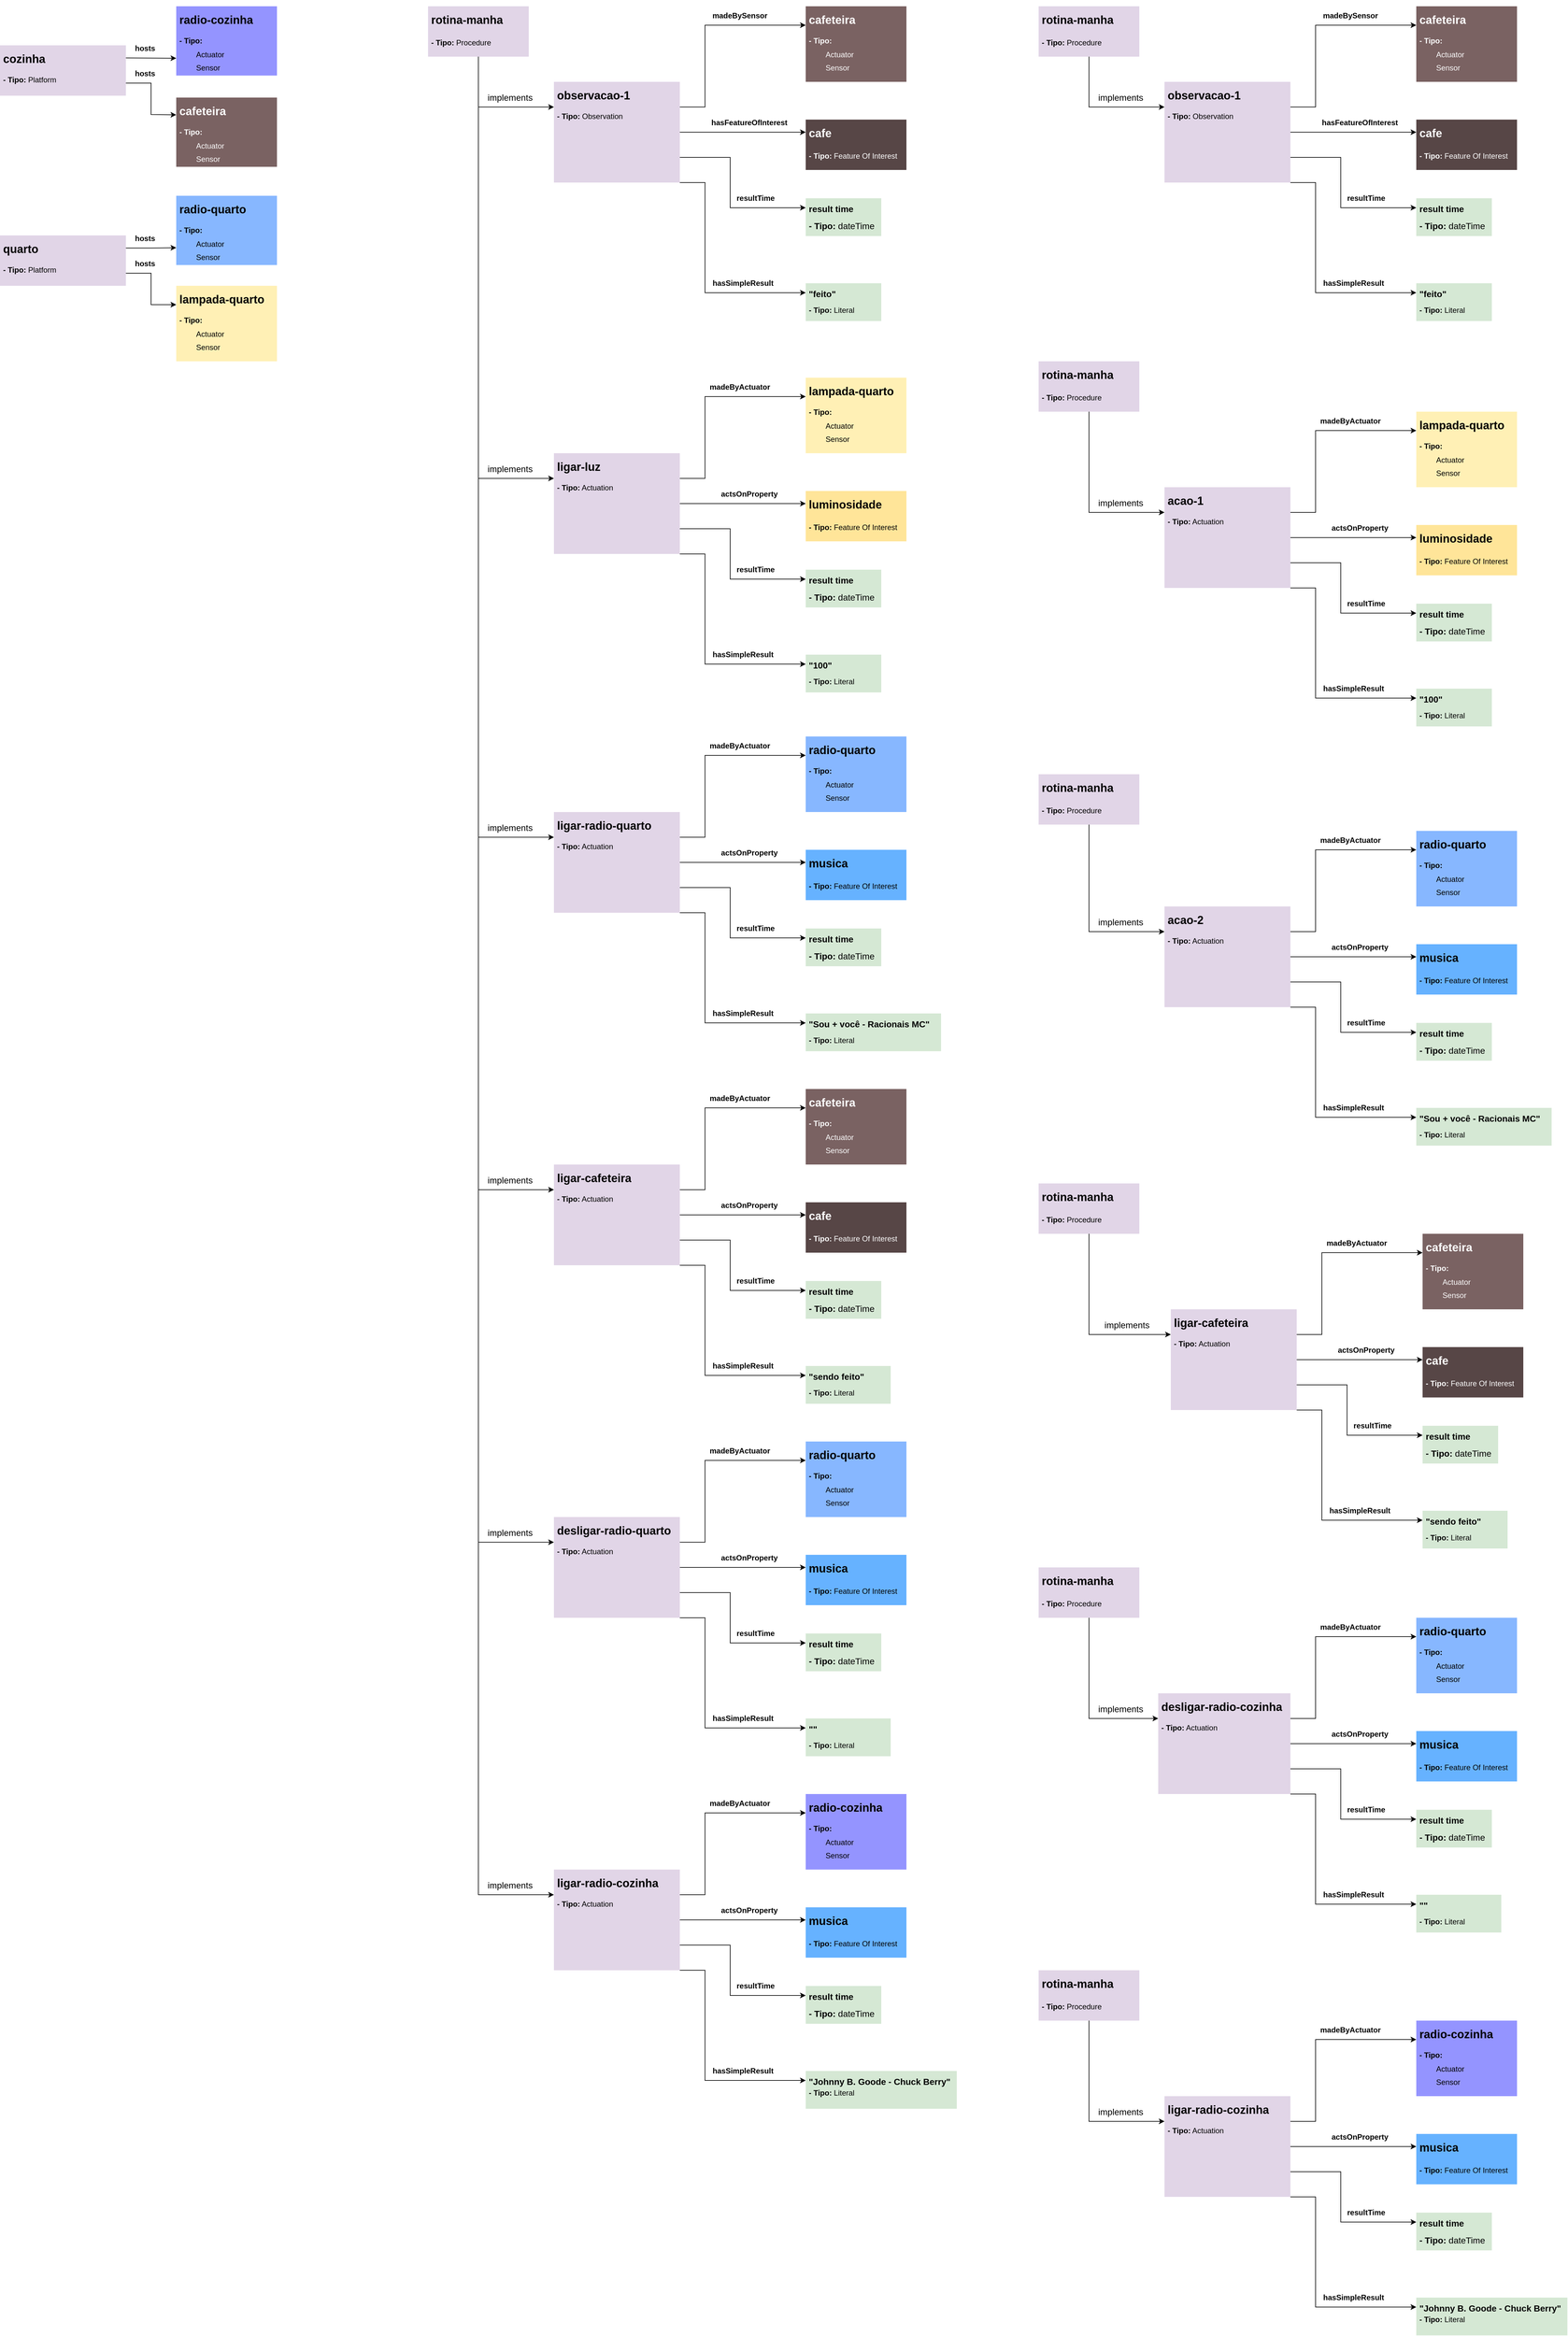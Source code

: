 <mxfile version="20.1.1" type="device"><diagram id="R2lEEEUBdFMjLlhIrx00" name="Page-1"><mxGraphModel dx="3973" dy="1333" grid="1" gridSize="10" guides="1" tooltips="1" connect="1" arrows="1" fold="1" page="1" pageScale="1" pageWidth="850" pageHeight="1100" math="0" shadow="0" extFonts="Permanent Marker^https://fonts.googleapis.com/css?family=Permanent+Marker"><root><mxCell id="0"/><mxCell id="1" parent="0"/><mxCell id="Ak3DiSf9-Uk4Rvpyfpup-131" style="edgeStyle=orthogonalEdgeStyle;rounded=0;orthogonalLoop=1;jettySize=auto;html=1;exitX=0.5;exitY=1;exitDx=0;exitDy=0;entryX=0;entryY=0.25;entryDx=0;entryDy=0;fontSize=14;fontColor=#FCFCFC;" edge="1" parent="1" source="Ak3DiSf9-Uk4Rvpyfpup-3" target="Ak3DiSf9-Uk4Rvpyfpup-36"><mxGeometry relative="1" as="geometry"/></mxCell><mxCell id="Ak3DiSf9-Uk4Rvpyfpup-134" style="edgeStyle=orthogonalEdgeStyle;rounded=0;orthogonalLoop=1;jettySize=auto;html=1;exitX=0.5;exitY=1;exitDx=0;exitDy=0;entryX=0;entryY=0.25;entryDx=0;entryDy=0;fontSize=14;fontColor=#FCFCFC;" edge="1" parent="1" source="Ak3DiSf9-Uk4Rvpyfpup-3" target="Ak3DiSf9-Uk4Rvpyfpup-49"><mxGeometry relative="1" as="geometry"/></mxCell><mxCell id="Ak3DiSf9-Uk4Rvpyfpup-135" style="edgeStyle=orthogonalEdgeStyle;rounded=0;orthogonalLoop=1;jettySize=auto;html=1;exitX=0.5;exitY=1;exitDx=0;exitDy=0;entryX=0;entryY=0.25;entryDx=0;entryDy=0;fontSize=14;fontColor=#FCFCFC;" edge="1" parent="1" source="Ak3DiSf9-Uk4Rvpyfpup-3" target="Ak3DiSf9-Uk4Rvpyfpup-62"><mxGeometry relative="1" as="geometry"/></mxCell><mxCell id="Ak3DiSf9-Uk4Rvpyfpup-136" style="edgeStyle=orthogonalEdgeStyle;rounded=0;orthogonalLoop=1;jettySize=auto;html=1;exitX=0.5;exitY=1;exitDx=0;exitDy=0;entryX=0;entryY=0.25;entryDx=0;entryDy=0;fontSize=14;fontColor=#FCFCFC;" edge="1" parent="1" source="Ak3DiSf9-Uk4Rvpyfpup-3" target="Ak3DiSf9-Uk4Rvpyfpup-76"><mxGeometry relative="1" as="geometry"/></mxCell><mxCell id="Ak3DiSf9-Uk4Rvpyfpup-137" style="edgeStyle=orthogonalEdgeStyle;rounded=0;orthogonalLoop=1;jettySize=auto;html=1;exitX=0.5;exitY=1;exitDx=0;exitDy=0;entryX=0;entryY=0.25;entryDx=0;entryDy=0;fontSize=14;fontColor=#FCFCFC;" edge="1" parent="1" source="Ak3DiSf9-Uk4Rvpyfpup-3" target="Ak3DiSf9-Uk4Rvpyfpup-90"><mxGeometry relative="1" as="geometry"/></mxCell><mxCell id="Ak3DiSf9-Uk4Rvpyfpup-138" style="edgeStyle=orthogonalEdgeStyle;rounded=0;orthogonalLoop=1;jettySize=auto;html=1;exitX=0.5;exitY=1;exitDx=0;exitDy=0;entryX=0;entryY=0.25;entryDx=0;entryDy=0;fontSize=14;fontColor=#FCFCFC;" edge="1" parent="1" source="Ak3DiSf9-Uk4Rvpyfpup-3" target="Ak3DiSf9-Uk4Rvpyfpup-15"><mxGeometry relative="1" as="geometry"/></mxCell><mxCell id="Ak3DiSf9-Uk4Rvpyfpup-3" value="&lt;h1&gt;&lt;font style=&quot;font-size: 18px;&quot;&gt;rotina-manha&lt;/font&gt;&lt;/h1&gt;&lt;p&gt;&lt;span style=&quot;background-color: initial;&quot;&gt;&lt;b&gt;- Tipo: &lt;/b&gt;Procedure&lt;/span&gt;&lt;/p&gt;" style="text;html=1;strokeColor=none;fillColor=#e1d5e7;spacing=5;spacingTop=-20;whiteSpace=wrap;overflow=hidden;rounded=0;" vertex="1" parent="1"><mxGeometry x="-40" y="40" width="160" height="80" as="geometry"/></mxCell><mxCell id="Ak3DiSf9-Uk4Rvpyfpup-11" value="&lt;h1&gt;&lt;font color=&quot;#fcfcfc&quot; style=&quot;font-size: 18px;&quot;&gt;cafe&lt;/font&gt;&lt;/h1&gt;&lt;p&gt;&lt;span style=&quot;background-color: initial;&quot;&gt;&lt;font color=&quot;#fcfcfc&quot;&gt;&lt;b&gt;- Tipo: &lt;/b&gt;Feature Of Interest&lt;/font&gt;&lt;/span&gt;&lt;/p&gt;" style="text;html=1;strokeColor=none;fillColor=#574646;spacing=5;spacingTop=-20;whiteSpace=wrap;overflow=hidden;rounded=0;" vertex="1" parent="1"><mxGeometry x="560" y="220" width="160" height="80" as="geometry"/></mxCell><mxCell id="Ak3DiSf9-Uk4Rvpyfpup-13" value="&lt;p style=&quot;line-height: 1;&quot;&gt;&lt;/p&gt;&lt;h1&gt;&lt;span style=&quot;font-size: 18px;&quot;&gt;cafeteira&lt;/span&gt;&lt;/h1&gt;&lt;p style=&quot;line-height: 0.8;&quot;&gt;&lt;span style=&quot;background-color: initial;&quot;&gt;&lt;b&gt;- Tipo:&amp;nbsp;&lt;/b&gt;&lt;/span&gt;&lt;/p&gt;&lt;p style=&quot;line-height: 0.8;&quot;&gt;&lt;span style=&quot;white-space: pre;&quot;&gt;&#9;&lt;/span&gt;Actuator&lt;br&gt;&lt;/p&gt;&lt;p style=&quot;line-height: 0.8;&quot;&gt;&lt;span style=&quot;white-space: pre;&quot;&gt;&#9;&lt;/span&gt;Sensor&lt;br&gt;&lt;/p&gt;&lt;p&gt;&lt;/p&gt;" style="text;html=1;strokeColor=none;fillColor=#7A6262;spacing=5;spacingTop=-20;whiteSpace=wrap;overflow=hidden;rounded=0;fontColor=#FCFCFC;" vertex="1" parent="1"><mxGeometry x="560" y="40" width="160" height="120" as="geometry"/></mxCell><mxCell id="Ak3DiSf9-Uk4Rvpyfpup-15" value="&lt;h1&gt;&lt;font style=&quot;font-size: 18px;&quot;&gt;observacao-1&lt;/font&gt;&lt;/h1&gt;&lt;p style=&quot;line-height: 0.8;&quot;&gt;&lt;b&gt;- Tipo:&lt;/b&gt; Observation&lt;/p&gt;&lt;p style=&quot;line-height: 0.8;&quot;&gt;&lt;br&gt;&lt;/p&gt;" style="text;html=1;strokeColor=none;fillColor=#e1d5e7;spacing=5;spacingTop=-20;whiteSpace=wrap;overflow=hidden;rounded=0;" vertex="1" parent="1"><mxGeometry x="160" y="160" width="200" height="160" as="geometry"/></mxCell><mxCell id="Ak3DiSf9-Uk4Rvpyfpup-24" value="&lt;h1 style=&quot;font-size: 14px;&quot;&gt;&lt;font style=&quot;font-size: 14px;&quot; color=&quot;#030303&quot;&gt;result time&lt;/font&gt;&lt;/h1&gt;&lt;div style=&quot;font-size: 14px;&quot;&gt;&lt;b&gt;- Tipo:&lt;/b&gt; dateTime&lt;/div&gt;" style="text;html=1;strokeColor=none;fillColor=#d5e8d4;spacing=5;spacingTop=-10;whiteSpace=wrap;overflow=hidden;rounded=0;align=left;" vertex="1" parent="1"><mxGeometry x="560" y="345" width="120" height="60" as="geometry"/></mxCell><mxCell id="Ak3DiSf9-Uk4Rvpyfpup-26" value="" style="endArrow=classic;html=1;rounded=0;fontSize=12;fontColor=#FCFCFC;exitX=1;exitY=0.75;exitDx=0;exitDy=0;entryX=0;entryY=0.25;entryDx=0;entryDy=0;" edge="1" parent="1" source="Ak3DiSf9-Uk4Rvpyfpup-15" target="Ak3DiSf9-Uk4Rvpyfpup-24"><mxGeometry width="50" height="50" relative="1" as="geometry"><mxPoint x="386.12" y="407.99" as="sourcePoint"/><mxPoint x="546.12" y="437.99" as="targetPoint"/><Array as="points"><mxPoint x="440" y="280"/><mxPoint x="440" y="360"/></Array></mxGeometry></mxCell><mxCell id="Ak3DiSf9-Uk4Rvpyfpup-27" value="&lt;font color=&quot;#030303&quot;&gt;&lt;b&gt;resultTime&lt;/b&gt;&lt;/font&gt;" style="text;html=1;align=center;verticalAlign=middle;resizable=0;points=[];autosize=1;strokeColor=none;fillColor=none;fontSize=12;fontColor=#FCFCFC;rotation=0;" vertex="1" parent="1"><mxGeometry x="440" y="330" width="80" height="30" as="geometry"/></mxCell><mxCell id="Ak3DiSf9-Uk4Rvpyfpup-28" value="&lt;h1 style=&quot;font-size: 14px;&quot;&gt;&lt;span style=&quot;color: rgb(3, 3, 3); background-color: initial;&quot;&gt;&quot;feito&quot;&lt;/span&gt;&lt;br&gt;&lt;/h1&gt;&lt;div&gt;&lt;span style=&quot;color: rgb(3, 3, 3); background-color: initial;&quot;&gt;&lt;b&gt;- Tipo:&lt;/b&gt; Literal&lt;/span&gt;&lt;/div&gt;" style="text;html=1;strokeColor=none;fillColor=#d5e8d4;spacing=5;spacingTop=-10;whiteSpace=wrap;overflow=hidden;rounded=0;align=left;" vertex="1" parent="1"><mxGeometry x="560" y="480" width="120" height="60" as="geometry"/></mxCell><mxCell id="Ak3DiSf9-Uk4Rvpyfpup-29" value="" style="endArrow=classic;html=1;rounded=0;fontSize=12;fontColor=#FCFCFC;exitX=1;exitY=1;exitDx=0;exitDy=0;entryX=0;entryY=0.25;entryDx=0;entryDy=0;fontStyle=1" edge="1" parent="1" source="Ak3DiSf9-Uk4Rvpyfpup-15" target="Ak3DiSf9-Uk4Rvpyfpup-28"><mxGeometry width="50" height="50" relative="1" as="geometry"><mxPoint x="370" y="290.0" as="sourcePoint"/><mxPoint x="570" y="485" as="targetPoint"/><Array as="points"><mxPoint x="400" y="320"/><mxPoint x="400" y="495"/></Array></mxGeometry></mxCell><mxCell id="Ak3DiSf9-Uk4Rvpyfpup-30" value="&lt;font color=&quot;#030303&quot;&gt;&lt;b&gt;hasSimpleResult&lt;/b&gt;&lt;/font&gt;" style="text;html=1;align=center;verticalAlign=middle;resizable=0;points=[];autosize=1;strokeColor=none;fillColor=none;fontSize=12;fontColor=#FCFCFC;rotation=0;" vertex="1" parent="1"><mxGeometry x="400" y="465" width="120" height="30" as="geometry"/></mxCell><mxCell id="Ak3DiSf9-Uk4Rvpyfpup-16" value="" style="endArrow=classic;html=1;rounded=0;fontSize=12;fontColor=#FCFCFC;exitX=1;exitY=0.25;exitDx=0;exitDy=0;entryX=0;entryY=0.25;entryDx=0;entryDy=0;" edge="1" parent="1" source="Ak3DiSf9-Uk4Rvpyfpup-15" target="Ak3DiSf9-Uk4Rvpyfpup-13"><mxGeometry width="50" height="50" relative="1" as="geometry"><mxPoint x="350" y="380" as="sourcePoint"/><mxPoint x="400" y="330" as="targetPoint"/><Array as="points"><mxPoint x="400" y="200"/><mxPoint x="400" y="70"/></Array></mxGeometry></mxCell><mxCell id="Ak3DiSf9-Uk4Rvpyfpup-17" value="&lt;font color=&quot;#030303&quot;&gt;&lt;b&gt;madeBySensor&lt;/b&gt;&lt;/font&gt;" style="text;html=1;align=center;verticalAlign=middle;resizable=0;points=[];autosize=1;strokeColor=none;fillColor=none;fontSize=12;fontColor=#FCFCFC;rotation=0;" vertex="1" parent="1"><mxGeometry x="400.12" y="40" width="110" height="30" as="geometry"/></mxCell><mxCell id="Ak3DiSf9-Uk4Rvpyfpup-18" value="" style="endArrow=classic;html=1;rounded=0;fontSize=12;fontColor=#FCFCFC;exitX=1;exitY=0.5;exitDx=0;exitDy=0;entryX=0;entryY=0.25;entryDx=0;entryDy=0;" edge="1" parent="1" source="Ak3DiSf9-Uk4Rvpyfpup-15" target="Ak3DiSf9-Uk4Rvpyfpup-11"><mxGeometry width="50" height="50" relative="1" as="geometry"><mxPoint x="370" y="310" as="sourcePoint"/><mxPoint x="530" y="340" as="targetPoint"/></mxGeometry></mxCell><mxCell id="Ak3DiSf9-Uk4Rvpyfpup-19" value="&lt;font color=&quot;#030303&quot;&gt;&lt;b&gt;hasFeatureOfInterest&lt;/b&gt;&lt;/font&gt;" style="text;html=1;align=center;verticalAlign=middle;resizable=0;points=[];autosize=1;strokeColor=none;fillColor=none;fontSize=12;fontColor=#FCFCFC;rotation=0;" vertex="1" parent="1"><mxGeometry x="400.12" y="210" width="140" height="30" as="geometry"/></mxCell><mxCell id="Ak3DiSf9-Uk4Rvpyfpup-34" value="&lt;h1&gt;&lt;font color=&quot;#030303&quot; style=&quot;font-size: 18px;&quot;&gt;luminosidade&lt;/font&gt;&lt;/h1&gt;&lt;p&gt;&lt;span style=&quot;background-color: initial;&quot;&gt;&lt;font color=&quot;#030303&quot;&gt;&lt;b style=&quot;&quot;&gt;- Tipo: &lt;/b&gt;Feature Of Interest&lt;/font&gt;&lt;/span&gt;&lt;/p&gt;" style="text;html=1;strokeColor=none;fillColor=#FFE599;spacing=5;spacingTop=-20;whiteSpace=wrap;overflow=hidden;rounded=0;" vertex="1" parent="1"><mxGeometry x="560" y="810" width="160" height="80" as="geometry"/></mxCell><mxCell id="Ak3DiSf9-Uk4Rvpyfpup-35" value="&lt;p style=&quot;line-height: 1;&quot;&gt;&lt;/p&gt;&lt;h1&gt;&lt;span style=&quot;font-size: 18px;&quot;&gt;lampada-quarto&lt;/span&gt;&lt;/h1&gt;&lt;p style=&quot;line-height: 0.8;&quot;&gt;&lt;span style=&quot;background-color: initial;&quot;&gt;&lt;b&gt;- Tipo:&amp;nbsp;&lt;/b&gt;&lt;/span&gt;&lt;/p&gt;&lt;p style=&quot;line-height: 0.8;&quot;&gt;&lt;span style=&quot;white-space: pre;&quot;&gt;&#9;&lt;/span&gt;Actuator&lt;br&gt;&lt;/p&gt;&lt;p style=&quot;line-height: 0.8;&quot;&gt;&lt;span style=&quot;white-space: pre;&quot;&gt;&#9;&lt;/span&gt;Sensor&lt;br&gt;&lt;/p&gt;&lt;p&gt;&lt;/p&gt;" style="text;html=1;strokeColor=none;fillColor=#FFF0B5;spacing=5;spacingTop=-20;whiteSpace=wrap;overflow=hidden;rounded=0;" vertex="1" parent="1"><mxGeometry x="560" y="630" width="160" height="120" as="geometry"/></mxCell><mxCell id="Ak3DiSf9-Uk4Rvpyfpup-36" value="&lt;h1&gt;&lt;span style=&quot;font-size: 18px;&quot;&gt;ligar-luz&lt;/span&gt;&lt;/h1&gt;&lt;p style=&quot;line-height: 0.8;&quot;&gt;&lt;b&gt;- Tipo:&lt;/b&gt; Actuation&lt;/p&gt;&lt;p style=&quot;line-height: 0.8;&quot;&gt;&lt;br&gt;&lt;/p&gt;" style="text;html=1;strokeColor=none;fillColor=#e1d5e7;spacing=5;spacingTop=-20;whiteSpace=wrap;overflow=hidden;rounded=0;" vertex="1" parent="1"><mxGeometry x="160" y="750" width="200" height="160" as="geometry"/></mxCell><mxCell id="Ak3DiSf9-Uk4Rvpyfpup-37" value="&lt;h1 style=&quot;font-size: 14px;&quot;&gt;&lt;font style=&quot;font-size: 14px;&quot; color=&quot;#030303&quot;&gt;result time&lt;/font&gt;&lt;/h1&gt;&lt;div style=&quot;font-size: 14px;&quot;&gt;&lt;b&gt;- Tipo:&lt;/b&gt; dateTime&lt;/div&gt;" style="text;html=1;strokeColor=none;fillColor=#d5e8d4;spacing=5;spacingTop=-10;whiteSpace=wrap;overflow=hidden;rounded=0;align=left;" vertex="1" parent="1"><mxGeometry x="560" y="935" width="120" height="60" as="geometry"/></mxCell><mxCell id="Ak3DiSf9-Uk4Rvpyfpup-38" value="" style="endArrow=classic;html=1;rounded=0;fontSize=12;fontColor=#FCFCFC;exitX=1;exitY=0.75;exitDx=0;exitDy=0;entryX=0;entryY=0.25;entryDx=0;entryDy=0;" edge="1" parent="1" source="Ak3DiSf9-Uk4Rvpyfpup-36" target="Ak3DiSf9-Uk4Rvpyfpup-37"><mxGeometry width="50" height="50" relative="1" as="geometry"><mxPoint x="386.12" y="997.99" as="sourcePoint"/><mxPoint x="546.12" y="1027.99" as="targetPoint"/><Array as="points"><mxPoint x="440" y="870"/><mxPoint x="440" y="950"/></Array></mxGeometry></mxCell><mxCell id="Ak3DiSf9-Uk4Rvpyfpup-39" value="&lt;font color=&quot;#030303&quot;&gt;&lt;b&gt;resultTime&lt;/b&gt;&lt;/font&gt;" style="text;html=1;align=center;verticalAlign=middle;resizable=0;points=[];autosize=1;strokeColor=none;fillColor=none;fontSize=12;fontColor=#FCFCFC;rotation=0;" vertex="1" parent="1"><mxGeometry x="440" y="920" width="80" height="30" as="geometry"/></mxCell><mxCell id="Ak3DiSf9-Uk4Rvpyfpup-40" value="&lt;h1 style=&quot;font-size: 14px;&quot;&gt;&lt;span style=&quot;color: rgb(3, 3, 3); background-color: initial;&quot;&gt;&quot;100&quot;&lt;/span&gt;&lt;br&gt;&lt;/h1&gt;&lt;div&gt;&lt;span style=&quot;color: rgb(3, 3, 3); background-color: initial;&quot;&gt;&lt;b&gt;- Tipo:&lt;/b&gt; Literal&lt;/span&gt;&lt;/div&gt;" style="text;html=1;strokeColor=none;fillColor=#d5e8d4;spacing=5;spacingTop=-10;whiteSpace=wrap;overflow=hidden;rounded=0;align=left;" vertex="1" parent="1"><mxGeometry x="560" y="1070" width="120" height="60" as="geometry"/></mxCell><mxCell id="Ak3DiSf9-Uk4Rvpyfpup-41" value="" style="endArrow=classic;html=1;rounded=0;fontSize=12;fontColor=#FCFCFC;exitX=1;exitY=1;exitDx=0;exitDy=0;entryX=0;entryY=0.25;entryDx=0;entryDy=0;fontStyle=1" edge="1" parent="1" source="Ak3DiSf9-Uk4Rvpyfpup-36" target="Ak3DiSf9-Uk4Rvpyfpup-40"><mxGeometry width="50" height="50" relative="1" as="geometry"><mxPoint x="370" y="880.0" as="sourcePoint"/><mxPoint x="570" y="1075" as="targetPoint"/><Array as="points"><mxPoint x="400" y="910"/><mxPoint x="400" y="1085"/></Array></mxGeometry></mxCell><mxCell id="Ak3DiSf9-Uk4Rvpyfpup-42" value="&lt;font color=&quot;#030303&quot;&gt;&lt;b&gt;hasSimpleResult&lt;/b&gt;&lt;/font&gt;" style="text;html=1;align=center;verticalAlign=middle;resizable=0;points=[];autosize=1;strokeColor=none;fillColor=none;fontSize=12;fontColor=#FCFCFC;rotation=0;" vertex="1" parent="1"><mxGeometry x="400" y="1055" width="120" height="30" as="geometry"/></mxCell><mxCell id="Ak3DiSf9-Uk4Rvpyfpup-43" value="" style="endArrow=classic;html=1;rounded=0;fontSize=12;fontColor=#FCFCFC;exitX=1;exitY=0.25;exitDx=0;exitDy=0;entryX=0;entryY=0.25;entryDx=0;entryDy=0;" edge="1" parent="1" source="Ak3DiSf9-Uk4Rvpyfpup-36" target="Ak3DiSf9-Uk4Rvpyfpup-35"><mxGeometry width="50" height="50" relative="1" as="geometry"><mxPoint x="350" y="970" as="sourcePoint"/><mxPoint x="400" y="920" as="targetPoint"/><Array as="points"><mxPoint x="400" y="790"/><mxPoint x="400" y="660"/></Array></mxGeometry></mxCell><mxCell id="Ak3DiSf9-Uk4Rvpyfpup-44" value="&lt;font color=&quot;#030303&quot;&gt;&lt;b&gt;madeByActuator&lt;/b&gt;&lt;/font&gt;" style="text;html=1;align=center;verticalAlign=middle;resizable=0;points=[];autosize=1;strokeColor=none;fillColor=none;fontSize=12;fontColor=#FCFCFC;rotation=0;" vertex="1" parent="1"><mxGeometry x="395.12" y="630" width="120" height="30" as="geometry"/></mxCell><mxCell id="Ak3DiSf9-Uk4Rvpyfpup-45" value="" style="endArrow=classic;html=1;rounded=0;fontSize=12;fontColor=#FCFCFC;exitX=1;exitY=0.5;exitDx=0;exitDy=0;entryX=0;entryY=0.25;entryDx=0;entryDy=0;" edge="1" parent="1" source="Ak3DiSf9-Uk4Rvpyfpup-36" target="Ak3DiSf9-Uk4Rvpyfpup-34"><mxGeometry width="50" height="50" relative="1" as="geometry"><mxPoint x="370" y="900" as="sourcePoint"/><mxPoint x="530" y="930" as="targetPoint"/></mxGeometry></mxCell><mxCell id="Ak3DiSf9-Uk4Rvpyfpup-46" value="&lt;font color=&quot;#030303&quot;&gt;&lt;b&gt;actsOnProperty&lt;/b&gt;&lt;/font&gt;" style="text;html=1;align=center;verticalAlign=middle;resizable=0;points=[];autosize=1;strokeColor=none;fillColor=none;fontSize=12;fontColor=#FCFCFC;rotation=0;" vertex="1" parent="1"><mxGeometry x="415.12" y="800" width="110" height="30" as="geometry"/></mxCell><mxCell id="Ak3DiSf9-Uk4Rvpyfpup-47" value="&lt;h1&gt;&lt;font color=&quot;#030303&quot; style=&quot;font-size: 18px;&quot;&gt;musica&lt;/font&gt;&lt;/h1&gt;&lt;p&gt;&lt;span style=&quot;background-color: initial;&quot;&gt;&lt;font color=&quot;#030303&quot;&gt;&lt;b style=&quot;&quot;&gt;- Tipo: &lt;/b&gt;Feature Of Interest&lt;/font&gt;&lt;/span&gt;&lt;/p&gt;" style="text;html=1;strokeColor=none;fillColor=#66B2FF;spacing=5;spacingTop=-20;whiteSpace=wrap;overflow=hidden;rounded=0;" vertex="1" parent="1"><mxGeometry x="560" y="1380" width="160" height="80" as="geometry"/></mxCell><mxCell id="Ak3DiSf9-Uk4Rvpyfpup-48" value="&lt;p style=&quot;line-height: 1;&quot;&gt;&lt;/p&gt;&lt;h1&gt;&lt;span style=&quot;font-size: 18px;&quot;&gt;radio-quarto&lt;/span&gt;&lt;/h1&gt;&lt;p style=&quot;line-height: 0.8;&quot;&gt;&lt;span style=&quot;background-color: initial;&quot;&gt;&lt;b&gt;- Tipo:&amp;nbsp;&lt;/b&gt;&lt;/span&gt;&lt;/p&gt;&lt;p style=&quot;line-height: 0.8;&quot;&gt;&lt;span style=&quot;white-space: pre;&quot;&gt;&#9;&lt;/span&gt;Actuator&lt;br&gt;&lt;/p&gt;&lt;p style=&quot;line-height: 0.8;&quot;&gt;&lt;span style=&quot;white-space: pre;&quot;&gt;&#9;&lt;/span&gt;Sensor&lt;br&gt;&lt;/p&gt;&lt;p&gt;&lt;/p&gt;" style="text;html=1;strokeColor=none;fillColor=#87B7FF;spacing=5;spacingTop=-20;whiteSpace=wrap;overflow=hidden;rounded=0;" vertex="1" parent="1"><mxGeometry x="560" y="1200" width="160" height="120" as="geometry"/></mxCell><mxCell id="Ak3DiSf9-Uk4Rvpyfpup-49" value="&lt;h1&gt;&lt;font style=&quot;font-size: 18px;&quot;&gt;ligar-radio-quarto&lt;/font&gt;&lt;/h1&gt;&lt;p style=&quot;line-height: 0.8;&quot;&gt;&lt;b&gt;- Tipo:&lt;/b&gt; Actuation&lt;/p&gt;&lt;p style=&quot;line-height: 0.8;&quot;&gt;&lt;br&gt;&lt;/p&gt;" style="text;html=1;strokeColor=none;fillColor=#e1d5e7;spacing=5;spacingTop=-20;whiteSpace=wrap;overflow=hidden;rounded=0;" vertex="1" parent="1"><mxGeometry x="160" y="1320" width="200" height="160" as="geometry"/></mxCell><mxCell id="Ak3DiSf9-Uk4Rvpyfpup-50" value="&lt;h1 style=&quot;font-size: 14px;&quot;&gt;&lt;font style=&quot;font-size: 14px;&quot; color=&quot;#030303&quot;&gt;result time&lt;/font&gt;&lt;/h1&gt;&lt;div style=&quot;font-size: 14px;&quot;&gt;&lt;b&gt;- Tipo:&lt;/b&gt; dateTime&lt;/div&gt;" style="text;html=1;strokeColor=none;fillColor=#d5e8d4;spacing=5;spacingTop=-10;whiteSpace=wrap;overflow=hidden;rounded=0;align=left;" vertex="1" parent="1"><mxGeometry x="560" y="1505" width="120" height="60" as="geometry"/></mxCell><mxCell id="Ak3DiSf9-Uk4Rvpyfpup-51" value="" style="endArrow=classic;html=1;rounded=0;fontSize=12;fontColor=#FCFCFC;exitX=1;exitY=0.75;exitDx=0;exitDy=0;entryX=0;entryY=0.25;entryDx=0;entryDy=0;" edge="1" parent="1" source="Ak3DiSf9-Uk4Rvpyfpup-49" target="Ak3DiSf9-Uk4Rvpyfpup-50"><mxGeometry width="50" height="50" relative="1" as="geometry"><mxPoint x="386.12" y="1567.99" as="sourcePoint"/><mxPoint x="546.12" y="1597.99" as="targetPoint"/><Array as="points"><mxPoint x="440" y="1440"/><mxPoint x="440" y="1520"/></Array></mxGeometry></mxCell><mxCell id="Ak3DiSf9-Uk4Rvpyfpup-52" value="&lt;font color=&quot;#030303&quot;&gt;&lt;b&gt;resultTime&lt;/b&gt;&lt;/font&gt;" style="text;html=1;align=center;verticalAlign=middle;resizable=0;points=[];autosize=1;strokeColor=none;fillColor=none;fontSize=12;fontColor=#FCFCFC;rotation=0;" vertex="1" parent="1"><mxGeometry x="440" y="1490" width="80" height="30" as="geometry"/></mxCell><mxCell id="Ak3DiSf9-Uk4Rvpyfpup-53" value="&lt;h1 style=&quot;font-size: 14px;&quot;&gt;&lt;span style=&quot;color: rgb(3, 3, 3); background-color: initial;&quot;&gt;&quot;Sou + você - Racionais MC&quot;&lt;/span&gt;&lt;br&gt;&lt;/h1&gt;&lt;div&gt;&lt;span style=&quot;color: rgb(3, 3, 3); background-color: initial;&quot;&gt;&lt;b&gt;- Tipo:&lt;/b&gt; Literal&lt;/span&gt;&lt;/div&gt;" style="text;html=1;strokeColor=none;fillColor=#d5e8d4;spacing=5;spacingTop=-10;whiteSpace=wrap;overflow=hidden;rounded=0;align=left;" vertex="1" parent="1"><mxGeometry x="560" y="1640" width="215" height="60" as="geometry"/></mxCell><mxCell id="Ak3DiSf9-Uk4Rvpyfpup-54" value="" style="endArrow=classic;html=1;rounded=0;fontSize=12;fontColor=#FCFCFC;exitX=1;exitY=1;exitDx=0;exitDy=0;entryX=0;entryY=0.25;entryDx=0;entryDy=0;fontStyle=1" edge="1" parent="1" source="Ak3DiSf9-Uk4Rvpyfpup-49" target="Ak3DiSf9-Uk4Rvpyfpup-53"><mxGeometry width="50" height="50" relative="1" as="geometry"><mxPoint x="370" y="1450.0" as="sourcePoint"/><mxPoint x="570" y="1645" as="targetPoint"/><Array as="points"><mxPoint x="400" y="1480"/><mxPoint x="400" y="1655"/></Array></mxGeometry></mxCell><mxCell id="Ak3DiSf9-Uk4Rvpyfpup-55" value="&lt;font color=&quot;#030303&quot;&gt;&lt;b&gt;hasSimpleResult&lt;/b&gt;&lt;/font&gt;" style="text;html=1;align=center;verticalAlign=middle;resizable=0;points=[];autosize=1;strokeColor=none;fillColor=none;fontSize=12;fontColor=#FCFCFC;rotation=0;" vertex="1" parent="1"><mxGeometry x="400" y="1625" width="120" height="30" as="geometry"/></mxCell><mxCell id="Ak3DiSf9-Uk4Rvpyfpup-56" value="" style="endArrow=classic;html=1;rounded=0;fontSize=12;fontColor=#FCFCFC;exitX=1;exitY=0.25;exitDx=0;exitDy=0;entryX=0;entryY=0.25;entryDx=0;entryDy=0;" edge="1" parent="1" source="Ak3DiSf9-Uk4Rvpyfpup-49" target="Ak3DiSf9-Uk4Rvpyfpup-48"><mxGeometry width="50" height="50" relative="1" as="geometry"><mxPoint x="350" y="1540" as="sourcePoint"/><mxPoint x="400" y="1490" as="targetPoint"/><Array as="points"><mxPoint x="400" y="1360"/><mxPoint x="400" y="1230"/></Array></mxGeometry></mxCell><mxCell id="Ak3DiSf9-Uk4Rvpyfpup-57" value="&lt;font color=&quot;#030303&quot;&gt;&lt;b&gt;madeByActuator&lt;/b&gt;&lt;/font&gt;" style="text;html=1;align=center;verticalAlign=middle;resizable=0;points=[];autosize=1;strokeColor=none;fillColor=none;fontSize=12;fontColor=#FCFCFC;rotation=0;" vertex="1" parent="1"><mxGeometry x="395.12" y="1200" width="120" height="30" as="geometry"/></mxCell><mxCell id="Ak3DiSf9-Uk4Rvpyfpup-58" value="" style="endArrow=classic;html=1;rounded=0;fontSize=12;fontColor=#FCFCFC;exitX=1;exitY=0.5;exitDx=0;exitDy=0;entryX=0;entryY=0.25;entryDx=0;entryDy=0;" edge="1" parent="1" source="Ak3DiSf9-Uk4Rvpyfpup-49" target="Ak3DiSf9-Uk4Rvpyfpup-47"><mxGeometry width="50" height="50" relative="1" as="geometry"><mxPoint x="370" y="1470" as="sourcePoint"/><mxPoint x="530" y="1500" as="targetPoint"/></mxGeometry></mxCell><mxCell id="Ak3DiSf9-Uk4Rvpyfpup-59" value="&lt;font color=&quot;#030303&quot;&gt;&lt;b&gt;actsOnProperty&lt;/b&gt;&lt;/font&gt;" style="text;html=1;align=center;verticalAlign=middle;resizable=0;points=[];autosize=1;strokeColor=none;fillColor=none;fontSize=12;fontColor=#FCFCFC;rotation=0;" vertex="1" parent="1"><mxGeometry x="415.12" y="1370" width="110" height="30" as="geometry"/></mxCell><mxCell id="Ak3DiSf9-Uk4Rvpyfpup-61" value="&lt;p style=&quot;line-height: 1;&quot;&gt;&lt;/p&gt;&lt;h1&gt;&lt;span style=&quot;font-size: 18px;&quot;&gt;cafeteira&lt;/span&gt;&lt;/h1&gt;&lt;p style=&quot;line-height: 0.8;&quot;&gt;&lt;span style=&quot;background-color: initial;&quot;&gt;&lt;b&gt;- Tipo:&amp;nbsp;&lt;/b&gt;&lt;/span&gt;&lt;/p&gt;&lt;p style=&quot;line-height: 0.8;&quot;&gt;&lt;span style=&quot;white-space: pre;&quot;&gt;&#9;&lt;/span&gt;Actuator&lt;br&gt;&lt;/p&gt;&lt;p style=&quot;line-height: 0.8;&quot;&gt;&lt;span style=&quot;white-space: pre;&quot;&gt;&#9;&lt;/span&gt;Sensor&lt;br&gt;&lt;/p&gt;&lt;p&gt;&lt;/p&gt;" style="text;html=1;strokeColor=none;fillColor=#7A6262;spacing=5;spacingTop=-20;whiteSpace=wrap;overflow=hidden;rounded=0;fontColor=#FCFCFC;" vertex="1" parent="1"><mxGeometry x="560" y="1760" width="160" height="120" as="geometry"/></mxCell><mxCell id="Ak3DiSf9-Uk4Rvpyfpup-62" value="&lt;h1&gt;&lt;span style=&quot;font-size: 18px;&quot;&gt;ligar-cafeteira&lt;/span&gt;&lt;/h1&gt;&lt;p style=&quot;line-height: 0.8;&quot;&gt;&lt;b&gt;- Tipo:&lt;/b&gt; Actuation&lt;/p&gt;&lt;p style=&quot;line-height: 0.8;&quot;&gt;&lt;br&gt;&lt;/p&gt;" style="text;html=1;strokeColor=none;fillColor=#e1d5e7;spacing=5;spacingTop=-20;whiteSpace=wrap;overflow=hidden;rounded=0;" vertex="1" parent="1"><mxGeometry x="160" y="1880" width="200" height="160" as="geometry"/></mxCell><mxCell id="Ak3DiSf9-Uk4Rvpyfpup-63" value="&lt;h1 style=&quot;font-size: 14px;&quot;&gt;&lt;font style=&quot;font-size: 14px;&quot; color=&quot;#030303&quot;&gt;result time&lt;/font&gt;&lt;/h1&gt;&lt;div style=&quot;font-size: 14px;&quot;&gt;&lt;b&gt;- Tipo:&lt;/b&gt; dateTime&lt;/div&gt;" style="text;html=1;strokeColor=none;fillColor=#d5e8d4;spacing=5;spacingTop=-10;whiteSpace=wrap;overflow=hidden;rounded=0;align=left;" vertex="1" parent="1"><mxGeometry x="560" y="2065" width="120" height="60" as="geometry"/></mxCell><mxCell id="Ak3DiSf9-Uk4Rvpyfpup-64" value="" style="endArrow=classic;html=1;rounded=0;fontSize=12;fontColor=#FCFCFC;exitX=1;exitY=0.75;exitDx=0;exitDy=0;entryX=0;entryY=0.25;entryDx=0;entryDy=0;" edge="1" parent="1" source="Ak3DiSf9-Uk4Rvpyfpup-62" target="Ak3DiSf9-Uk4Rvpyfpup-63"><mxGeometry width="50" height="50" relative="1" as="geometry"><mxPoint x="386.12" y="2127.99" as="sourcePoint"/><mxPoint x="546.12" y="2157.99" as="targetPoint"/><Array as="points"><mxPoint x="440" y="2000"/><mxPoint x="440" y="2080"/></Array></mxGeometry></mxCell><mxCell id="Ak3DiSf9-Uk4Rvpyfpup-65" value="&lt;font color=&quot;#030303&quot;&gt;&lt;b&gt;resultTime&lt;/b&gt;&lt;/font&gt;" style="text;html=1;align=center;verticalAlign=middle;resizable=0;points=[];autosize=1;strokeColor=none;fillColor=none;fontSize=12;fontColor=#FCFCFC;rotation=0;" vertex="1" parent="1"><mxGeometry x="440" y="2050" width="80" height="30" as="geometry"/></mxCell><mxCell id="Ak3DiSf9-Uk4Rvpyfpup-66" value="&lt;h1 style=&quot;font-size: 14px;&quot;&gt;&lt;span style=&quot;color: rgb(3, 3, 3); background-color: initial;&quot;&gt;&quot;sendo feito&quot;&lt;/span&gt;&lt;br&gt;&lt;/h1&gt;&lt;div&gt;&lt;span style=&quot;color: rgb(3, 3, 3); background-color: initial;&quot;&gt;&lt;b&gt;- Tipo:&lt;/b&gt; Literal&lt;/span&gt;&lt;/div&gt;" style="text;html=1;strokeColor=none;fillColor=#d5e8d4;spacing=5;spacingTop=-10;whiteSpace=wrap;overflow=hidden;rounded=0;align=left;" vertex="1" parent="1"><mxGeometry x="560" y="2200" width="135" height="60" as="geometry"/></mxCell><mxCell id="Ak3DiSf9-Uk4Rvpyfpup-67" value="" style="endArrow=classic;html=1;rounded=0;fontSize=12;fontColor=#FCFCFC;exitX=1;exitY=1;exitDx=0;exitDy=0;entryX=0;entryY=0.25;entryDx=0;entryDy=0;fontStyle=1" edge="1" parent="1" source="Ak3DiSf9-Uk4Rvpyfpup-62" target="Ak3DiSf9-Uk4Rvpyfpup-66"><mxGeometry width="50" height="50" relative="1" as="geometry"><mxPoint x="370" y="2010.0" as="sourcePoint"/><mxPoint x="570" y="2205" as="targetPoint"/><Array as="points"><mxPoint x="400" y="2040"/><mxPoint x="400" y="2215"/></Array></mxGeometry></mxCell><mxCell id="Ak3DiSf9-Uk4Rvpyfpup-68" value="&lt;font color=&quot;#030303&quot;&gt;&lt;b&gt;hasSimpleResult&lt;/b&gt;&lt;/font&gt;" style="text;html=1;align=center;verticalAlign=middle;resizable=0;points=[];autosize=1;strokeColor=none;fillColor=none;fontSize=12;fontColor=#FCFCFC;rotation=0;" vertex="1" parent="1"><mxGeometry x="400" y="2185" width="120" height="30" as="geometry"/></mxCell><mxCell id="Ak3DiSf9-Uk4Rvpyfpup-69" value="" style="endArrow=classic;html=1;rounded=0;fontSize=12;fontColor=#FCFCFC;exitX=1;exitY=0.25;exitDx=0;exitDy=0;entryX=0;entryY=0.25;entryDx=0;entryDy=0;" edge="1" parent="1" source="Ak3DiSf9-Uk4Rvpyfpup-62" target="Ak3DiSf9-Uk4Rvpyfpup-61"><mxGeometry width="50" height="50" relative="1" as="geometry"><mxPoint x="350" y="2100" as="sourcePoint"/><mxPoint x="400" y="2050" as="targetPoint"/><Array as="points"><mxPoint x="400" y="1920"/><mxPoint x="400" y="1790"/></Array></mxGeometry></mxCell><mxCell id="Ak3DiSf9-Uk4Rvpyfpup-70" value="&lt;font color=&quot;#030303&quot;&gt;&lt;b&gt;madeByActuator&lt;/b&gt;&lt;/font&gt;" style="text;html=1;align=center;verticalAlign=middle;resizable=0;points=[];autosize=1;strokeColor=none;fillColor=none;fontSize=12;fontColor=#FCFCFC;rotation=0;" vertex="1" parent="1"><mxGeometry x="395.12" y="1760" width="120" height="30" as="geometry"/></mxCell><mxCell id="Ak3DiSf9-Uk4Rvpyfpup-71" value="" style="endArrow=classic;html=1;rounded=0;fontSize=12;fontColor=#FCFCFC;exitX=1;exitY=0.5;exitDx=0;exitDy=0;entryX=0;entryY=0.25;entryDx=0;entryDy=0;" edge="1" parent="1" source="Ak3DiSf9-Uk4Rvpyfpup-62" target="Ak3DiSf9-Uk4Rvpyfpup-73"><mxGeometry width="50" height="50" relative="1" as="geometry"><mxPoint x="370" y="2030" as="sourcePoint"/><mxPoint x="560" y="1960" as="targetPoint"/></mxGeometry></mxCell><mxCell id="Ak3DiSf9-Uk4Rvpyfpup-72" value="&lt;font color=&quot;#030303&quot;&gt;&lt;b&gt;actsOnProperty&lt;/b&gt;&lt;/font&gt;" style="text;html=1;align=center;verticalAlign=middle;resizable=0;points=[];autosize=1;strokeColor=none;fillColor=none;fontSize=12;fontColor=#FCFCFC;rotation=0;" vertex="1" parent="1"><mxGeometry x="415.12" y="1930" width="110" height="30" as="geometry"/></mxCell><mxCell id="Ak3DiSf9-Uk4Rvpyfpup-73" value="&lt;h1&gt;&lt;font color=&quot;#fcfcfc&quot; style=&quot;font-size: 18px;&quot;&gt;cafe&lt;/font&gt;&lt;/h1&gt;&lt;p&gt;&lt;span style=&quot;background-color: initial;&quot;&gt;&lt;font color=&quot;#fcfcfc&quot;&gt;&lt;b&gt;- Tipo: &lt;/b&gt;Feature Of Interest&lt;/font&gt;&lt;/span&gt;&lt;/p&gt;" style="text;html=1;strokeColor=none;fillColor=#574646;spacing=5;spacingTop=-20;whiteSpace=wrap;overflow=hidden;rounded=0;" vertex="1" parent="1"><mxGeometry x="560" y="1940" width="160" height="80" as="geometry"/></mxCell><mxCell id="Ak3DiSf9-Uk4Rvpyfpup-75" value="&lt;p style=&quot;line-height: 1;&quot;&gt;&lt;/p&gt;&lt;h1&gt;&lt;span style=&quot;font-size: 18px;&quot;&gt;radio-quarto&lt;/span&gt;&lt;/h1&gt;&lt;p style=&quot;line-height: 0.8;&quot;&gt;&lt;span style=&quot;background-color: initial;&quot;&gt;&lt;b&gt;- Tipo:&amp;nbsp;&lt;/b&gt;&lt;/span&gt;&lt;/p&gt;&lt;p style=&quot;line-height: 0.8;&quot;&gt;&lt;span style=&quot;white-space: pre;&quot;&gt;&#9;&lt;/span&gt;Actuator&lt;br&gt;&lt;/p&gt;&lt;p style=&quot;line-height: 0.8;&quot;&gt;&lt;span style=&quot;white-space: pre;&quot;&gt;&#9;&lt;/span&gt;Sensor&lt;br&gt;&lt;/p&gt;&lt;p&gt;&lt;/p&gt;" style="text;html=1;strokeColor=none;fillColor=#87B7FF;spacing=5;spacingTop=-20;whiteSpace=wrap;overflow=hidden;rounded=0;" vertex="1" parent="1"><mxGeometry x="560" y="2320" width="160" height="120" as="geometry"/></mxCell><mxCell id="Ak3DiSf9-Uk4Rvpyfpup-76" value="&lt;h1&gt;&lt;span style=&quot;font-size: 18px;&quot;&gt;desligar-radio-quarto&lt;/span&gt;&lt;/h1&gt;&lt;p style=&quot;line-height: 0.8;&quot;&gt;&lt;b&gt;- Tipo:&lt;/b&gt; Actuation&lt;/p&gt;&lt;p style=&quot;line-height: 0.8;&quot;&gt;&lt;br&gt;&lt;/p&gt;" style="text;html=1;strokeColor=none;fillColor=#e1d5e7;spacing=5;spacingTop=-20;whiteSpace=wrap;overflow=hidden;rounded=0;" vertex="1" parent="1"><mxGeometry x="160" y="2440" width="200" height="160" as="geometry"/></mxCell><mxCell id="Ak3DiSf9-Uk4Rvpyfpup-77" value="&lt;h1 style=&quot;font-size: 14px;&quot;&gt;&lt;font style=&quot;font-size: 14px;&quot; color=&quot;#030303&quot;&gt;result time&lt;/font&gt;&lt;/h1&gt;&lt;div style=&quot;font-size: 14px;&quot;&gt;&lt;b&gt;- Tipo:&lt;/b&gt; dateTime&lt;/div&gt;" style="text;html=1;strokeColor=none;fillColor=#d5e8d4;spacing=5;spacingTop=-10;whiteSpace=wrap;overflow=hidden;rounded=0;align=left;" vertex="1" parent="1"><mxGeometry x="560" y="2625" width="120" height="60" as="geometry"/></mxCell><mxCell id="Ak3DiSf9-Uk4Rvpyfpup-78" value="" style="endArrow=classic;html=1;rounded=0;fontSize=12;fontColor=#FCFCFC;exitX=1;exitY=0.75;exitDx=0;exitDy=0;entryX=0;entryY=0.25;entryDx=0;entryDy=0;" edge="1" parent="1" source="Ak3DiSf9-Uk4Rvpyfpup-76" target="Ak3DiSf9-Uk4Rvpyfpup-77"><mxGeometry width="50" height="50" relative="1" as="geometry"><mxPoint x="386.12" y="2687.99" as="sourcePoint"/><mxPoint x="546.12" y="2717.99" as="targetPoint"/><Array as="points"><mxPoint x="440" y="2560"/><mxPoint x="440" y="2640"/></Array></mxGeometry></mxCell><mxCell id="Ak3DiSf9-Uk4Rvpyfpup-79" value="&lt;font color=&quot;#030303&quot;&gt;&lt;b&gt;resultTime&lt;/b&gt;&lt;/font&gt;" style="text;html=1;align=center;verticalAlign=middle;resizable=0;points=[];autosize=1;strokeColor=none;fillColor=none;fontSize=12;fontColor=#FCFCFC;rotation=0;" vertex="1" parent="1"><mxGeometry x="440" y="2610" width="80" height="30" as="geometry"/></mxCell><mxCell id="Ak3DiSf9-Uk4Rvpyfpup-80" value="&lt;h1 style=&quot;font-size: 14px;&quot;&gt;&lt;span style=&quot;color: rgb(3, 3, 3); background-color: initial;&quot;&gt;&quot;&quot;&lt;/span&gt;&lt;br&gt;&lt;/h1&gt;&lt;div&gt;&lt;span style=&quot;color: rgb(3, 3, 3); background-color: initial;&quot;&gt;&lt;b&gt;- Tipo:&lt;/b&gt; Literal&lt;/span&gt;&lt;/div&gt;" style="text;html=1;strokeColor=none;fillColor=#d5e8d4;spacing=5;spacingTop=-10;whiteSpace=wrap;overflow=hidden;rounded=0;align=left;" vertex="1" parent="1"><mxGeometry x="560" y="2760" width="135" height="60" as="geometry"/></mxCell><mxCell id="Ak3DiSf9-Uk4Rvpyfpup-81" value="" style="endArrow=classic;html=1;rounded=0;fontSize=12;fontColor=#FCFCFC;exitX=1;exitY=1;exitDx=0;exitDy=0;entryX=0;entryY=0.25;entryDx=0;entryDy=0;fontStyle=1" edge="1" parent="1" source="Ak3DiSf9-Uk4Rvpyfpup-76" target="Ak3DiSf9-Uk4Rvpyfpup-80"><mxGeometry width="50" height="50" relative="1" as="geometry"><mxPoint x="370" y="2570" as="sourcePoint"/><mxPoint x="570" y="2765" as="targetPoint"/><Array as="points"><mxPoint x="400" y="2600"/><mxPoint x="400" y="2775"/></Array></mxGeometry></mxCell><mxCell id="Ak3DiSf9-Uk4Rvpyfpup-82" value="&lt;font color=&quot;#030303&quot;&gt;&lt;b&gt;hasSimpleResult&lt;/b&gt;&lt;/font&gt;" style="text;html=1;align=center;verticalAlign=middle;resizable=0;points=[];autosize=1;strokeColor=none;fillColor=none;fontSize=12;fontColor=#FCFCFC;rotation=0;" vertex="1" parent="1"><mxGeometry x="400" y="2745" width="120" height="30" as="geometry"/></mxCell><mxCell id="Ak3DiSf9-Uk4Rvpyfpup-83" value="" style="endArrow=classic;html=1;rounded=0;fontSize=12;fontColor=#FCFCFC;exitX=1;exitY=0.25;exitDx=0;exitDy=0;entryX=0;entryY=0.25;entryDx=0;entryDy=0;" edge="1" parent="1" source="Ak3DiSf9-Uk4Rvpyfpup-76" target="Ak3DiSf9-Uk4Rvpyfpup-75"><mxGeometry width="50" height="50" relative="1" as="geometry"><mxPoint x="350" y="2660" as="sourcePoint"/><mxPoint x="400" y="2610" as="targetPoint"/><Array as="points"><mxPoint x="400" y="2480"/><mxPoint x="400" y="2350"/></Array></mxGeometry></mxCell><mxCell id="Ak3DiSf9-Uk4Rvpyfpup-84" value="&lt;font color=&quot;#030303&quot;&gt;&lt;b&gt;madeByActuator&lt;/b&gt;&lt;/font&gt;" style="text;html=1;align=center;verticalAlign=middle;resizable=0;points=[];autosize=1;strokeColor=none;fillColor=none;fontSize=12;fontColor=#FCFCFC;rotation=0;" vertex="1" parent="1"><mxGeometry x="395.12" y="2320" width="120" height="30" as="geometry"/></mxCell><mxCell id="Ak3DiSf9-Uk4Rvpyfpup-85" value="" style="endArrow=classic;html=1;rounded=0;fontSize=12;fontColor=#FCFCFC;exitX=1;exitY=0.5;exitDx=0;exitDy=0;entryX=0;entryY=0.25;entryDx=0;entryDy=0;" edge="1" parent="1" source="Ak3DiSf9-Uk4Rvpyfpup-76" target="Ak3DiSf9-Uk4Rvpyfpup-88"><mxGeometry width="50" height="50" relative="1" as="geometry"><mxPoint x="370" y="2590" as="sourcePoint"/><mxPoint x="560" y="2520" as="targetPoint"/></mxGeometry></mxCell><mxCell id="Ak3DiSf9-Uk4Rvpyfpup-86" value="&lt;font color=&quot;#030303&quot;&gt;&lt;b&gt;actsOnProperty&lt;/b&gt;&lt;/font&gt;" style="text;html=1;align=center;verticalAlign=middle;resizable=0;points=[];autosize=1;strokeColor=none;fillColor=none;fontSize=12;fontColor=#FCFCFC;rotation=0;" vertex="1" parent="1"><mxGeometry x="415.12" y="2490" width="110" height="30" as="geometry"/></mxCell><mxCell id="Ak3DiSf9-Uk4Rvpyfpup-88" value="&lt;h1&gt;&lt;font color=&quot;#030303&quot; style=&quot;font-size: 18px;&quot;&gt;musica&lt;/font&gt;&lt;/h1&gt;&lt;p&gt;&lt;span style=&quot;background-color: initial;&quot;&gt;&lt;font color=&quot;#030303&quot;&gt;&lt;b style=&quot;&quot;&gt;- Tipo: &lt;/b&gt;Feature Of Interest&lt;/font&gt;&lt;/span&gt;&lt;/p&gt;" style="text;html=1;strokeColor=none;fillColor=#66B2FF;spacing=5;spacingTop=-20;whiteSpace=wrap;overflow=hidden;rounded=0;" vertex="1" parent="1"><mxGeometry x="560" y="2500" width="160" height="80" as="geometry"/></mxCell><mxCell id="Ak3DiSf9-Uk4Rvpyfpup-89" value="&lt;p style=&quot;line-height: 1;&quot;&gt;&lt;/p&gt;&lt;h1&gt;&lt;span style=&quot;font-size: 18px;&quot;&gt;radio-cozinha&lt;/span&gt;&lt;/h1&gt;&lt;p style=&quot;line-height: 0.8;&quot;&gt;&lt;span style=&quot;background-color: initial;&quot;&gt;&lt;b&gt;- Tipo:&amp;nbsp;&lt;/b&gt;&lt;/span&gt;&lt;/p&gt;&lt;p style=&quot;line-height: 0.8;&quot;&gt;&lt;span style=&quot;white-space: pre;&quot;&gt;&#9;&lt;/span&gt;Actuator&lt;br&gt;&lt;/p&gt;&lt;p style=&quot;line-height: 0.8;&quot;&gt;&lt;span style=&quot;white-space: pre;&quot;&gt;&#9;&lt;/span&gt;Sensor&lt;br&gt;&lt;/p&gt;&lt;p&gt;&lt;/p&gt;" style="text;html=1;strokeColor=none;fillColor=#9494FF;spacing=5;spacingTop=-20;whiteSpace=wrap;overflow=hidden;rounded=0;" vertex="1" parent="1"><mxGeometry x="560" y="2880" width="160" height="120" as="geometry"/></mxCell><mxCell id="Ak3DiSf9-Uk4Rvpyfpup-90" value="&lt;h1&gt;&lt;span style=&quot;font-size: 18px;&quot;&gt;ligar-radio-cozinha&lt;/span&gt;&lt;/h1&gt;&lt;p style=&quot;line-height: 0.8;&quot;&gt;&lt;b&gt;- Tipo:&lt;/b&gt; Actuation&lt;/p&gt;&lt;p style=&quot;line-height: 0.8;&quot;&gt;&lt;br&gt;&lt;/p&gt;" style="text;html=1;strokeColor=none;fillColor=#e1d5e7;spacing=5;spacingTop=-20;whiteSpace=wrap;overflow=hidden;rounded=0;" vertex="1" parent="1"><mxGeometry x="160" y="3000" width="200" height="160" as="geometry"/></mxCell><mxCell id="Ak3DiSf9-Uk4Rvpyfpup-91" value="&lt;h1 style=&quot;font-size: 14px;&quot;&gt;&lt;font style=&quot;font-size: 14px;&quot; color=&quot;#030303&quot;&gt;result time&lt;/font&gt;&lt;/h1&gt;&lt;div style=&quot;font-size: 14px;&quot;&gt;&lt;b&gt;- Tipo:&lt;/b&gt; dateTime&lt;/div&gt;" style="text;html=1;strokeColor=none;fillColor=#d5e8d4;spacing=5;spacingTop=-10;whiteSpace=wrap;overflow=hidden;rounded=0;align=left;" vertex="1" parent="1"><mxGeometry x="560" y="3185" width="120" height="60" as="geometry"/></mxCell><mxCell id="Ak3DiSf9-Uk4Rvpyfpup-92" value="" style="endArrow=classic;html=1;rounded=0;fontSize=12;fontColor=#FCFCFC;exitX=1;exitY=0.75;exitDx=0;exitDy=0;entryX=0;entryY=0.25;entryDx=0;entryDy=0;" edge="1" parent="1" source="Ak3DiSf9-Uk4Rvpyfpup-90" target="Ak3DiSf9-Uk4Rvpyfpup-91"><mxGeometry width="50" height="50" relative="1" as="geometry"><mxPoint x="386.12" y="3247.99" as="sourcePoint"/><mxPoint x="546.12" y="3277.99" as="targetPoint"/><Array as="points"><mxPoint x="440" y="3120"/><mxPoint x="440" y="3200"/></Array></mxGeometry></mxCell><mxCell id="Ak3DiSf9-Uk4Rvpyfpup-93" value="&lt;font color=&quot;#030303&quot;&gt;&lt;b&gt;resultTime&lt;/b&gt;&lt;/font&gt;" style="text;html=1;align=center;verticalAlign=middle;resizable=0;points=[];autosize=1;strokeColor=none;fillColor=none;fontSize=12;fontColor=#FCFCFC;rotation=0;" vertex="1" parent="1"><mxGeometry x="440" y="3170" width="80" height="30" as="geometry"/></mxCell><mxCell id="Ak3DiSf9-Uk4Rvpyfpup-94" value="&lt;h1 style=&quot;font-size: 14px;&quot;&gt;&lt;/h1&gt;&lt;font color=&quot;#030303&quot;&gt;&lt;b style=&quot;&quot;&gt;&lt;span style=&quot;font-size: 14px;&quot;&gt;&quot;Johnny B. Goode - Chuck Berry&quot;&lt;br&gt;&lt;/span&gt;&lt;/b&gt;&lt;/font&gt;&lt;b style=&quot;background-color: initial; color: rgb(3, 3, 3);&quot;&gt;- Tipo:&lt;/b&gt;&lt;span style=&quot;background-color: initial; color: rgb(3, 3, 3);&quot;&gt; Literal&lt;/span&gt;&lt;font color=&quot;#030303&quot;&gt;&lt;span style=&quot;font-size: 14px;&quot;&gt;&lt;b&gt;&lt;br&gt;&lt;/b&gt;&lt;/span&gt;&lt;/font&gt;" style="text;html=1;strokeColor=none;fillColor=#d5e8d4;spacing=5;spacingTop=-10;whiteSpace=wrap;overflow=hidden;rounded=0;align=left;" vertex="1" parent="1"><mxGeometry x="560" y="3320" width="240" height="60" as="geometry"/></mxCell><mxCell id="Ak3DiSf9-Uk4Rvpyfpup-95" value="" style="endArrow=classic;html=1;rounded=0;fontSize=12;fontColor=#FCFCFC;exitX=1;exitY=1;exitDx=0;exitDy=0;entryX=0;entryY=0.25;entryDx=0;entryDy=0;fontStyle=1" edge="1" parent="1" source="Ak3DiSf9-Uk4Rvpyfpup-90" target="Ak3DiSf9-Uk4Rvpyfpup-94"><mxGeometry width="50" height="50" relative="1" as="geometry"><mxPoint x="370" y="3130" as="sourcePoint"/><mxPoint x="570" y="3325" as="targetPoint"/><Array as="points"><mxPoint x="400" y="3160"/><mxPoint x="400" y="3335"/></Array></mxGeometry></mxCell><mxCell id="Ak3DiSf9-Uk4Rvpyfpup-96" value="&lt;font color=&quot;#030303&quot;&gt;&lt;b&gt;hasSimpleResult&lt;/b&gt;&lt;/font&gt;" style="text;html=1;align=center;verticalAlign=middle;resizable=0;points=[];autosize=1;strokeColor=none;fillColor=none;fontSize=12;fontColor=#FCFCFC;rotation=0;" vertex="1" parent="1"><mxGeometry x="400" y="3305" width="120" height="30" as="geometry"/></mxCell><mxCell id="Ak3DiSf9-Uk4Rvpyfpup-97" value="" style="endArrow=classic;html=1;rounded=0;fontSize=12;fontColor=#FCFCFC;exitX=1;exitY=0.25;exitDx=0;exitDy=0;entryX=0;entryY=0.25;entryDx=0;entryDy=0;" edge="1" parent="1" source="Ak3DiSf9-Uk4Rvpyfpup-90" target="Ak3DiSf9-Uk4Rvpyfpup-89"><mxGeometry width="50" height="50" relative="1" as="geometry"><mxPoint x="350" y="3220" as="sourcePoint"/><mxPoint x="400" y="3170" as="targetPoint"/><Array as="points"><mxPoint x="400" y="3040"/><mxPoint x="400" y="2910"/></Array></mxGeometry></mxCell><mxCell id="Ak3DiSf9-Uk4Rvpyfpup-98" value="&lt;font color=&quot;#030303&quot;&gt;&lt;b&gt;madeByActuator&lt;/b&gt;&lt;/font&gt;" style="text;html=1;align=center;verticalAlign=middle;resizable=0;points=[];autosize=1;strokeColor=none;fillColor=none;fontSize=12;fontColor=#FCFCFC;rotation=0;" vertex="1" parent="1"><mxGeometry x="395.12" y="2880" width="120" height="30" as="geometry"/></mxCell><mxCell id="Ak3DiSf9-Uk4Rvpyfpup-99" value="" style="endArrow=classic;html=1;rounded=0;fontSize=12;fontColor=#FCFCFC;exitX=1;exitY=0.5;exitDx=0;exitDy=0;entryX=0;entryY=0.25;entryDx=0;entryDy=0;" edge="1" parent="1" source="Ak3DiSf9-Uk4Rvpyfpup-90" target="Ak3DiSf9-Uk4Rvpyfpup-101"><mxGeometry width="50" height="50" relative="1" as="geometry"><mxPoint x="370" y="3150" as="sourcePoint"/><mxPoint x="560" y="3080" as="targetPoint"/></mxGeometry></mxCell><mxCell id="Ak3DiSf9-Uk4Rvpyfpup-100" value="&lt;font color=&quot;#030303&quot;&gt;&lt;b&gt;actsOnProperty&lt;/b&gt;&lt;/font&gt;" style="text;html=1;align=center;verticalAlign=middle;resizable=0;points=[];autosize=1;strokeColor=none;fillColor=none;fontSize=12;fontColor=#FCFCFC;rotation=0;" vertex="1" parent="1"><mxGeometry x="415.12" y="3050" width="110" height="30" as="geometry"/></mxCell><mxCell id="Ak3DiSf9-Uk4Rvpyfpup-101" value="&lt;h1&gt;&lt;font color=&quot;#030303&quot; style=&quot;font-size: 18px;&quot;&gt;musica&lt;/font&gt;&lt;/h1&gt;&lt;p&gt;&lt;span style=&quot;background-color: initial;&quot;&gt;&lt;font color=&quot;#030303&quot;&gt;&lt;b style=&quot;&quot;&gt;- Tipo: &lt;/b&gt;Feature Of Interest&lt;/font&gt;&lt;/span&gt;&lt;/p&gt;" style="text;html=1;strokeColor=none;fillColor=#66B2FF;spacing=5;spacingTop=-20;whiteSpace=wrap;overflow=hidden;rounded=0;" vertex="1" parent="1"><mxGeometry x="560" y="3060" width="160" height="80" as="geometry"/></mxCell><mxCell id="Ak3DiSf9-Uk4Rvpyfpup-102" value="&lt;p style=&quot;line-height: 1;&quot;&gt;&lt;/p&gt;&lt;h1&gt;&lt;span style=&quot;font-size: 18px;&quot;&gt;radio-cozinha&lt;/span&gt;&lt;/h1&gt;&lt;p style=&quot;line-height: 0.8;&quot;&gt;&lt;span style=&quot;background-color: initial;&quot;&gt;&lt;b&gt;- Tipo:&amp;nbsp;&lt;/b&gt;&lt;/span&gt;&lt;/p&gt;&lt;p style=&quot;line-height: 0.8;&quot;&gt;&lt;span style=&quot;white-space: pre;&quot;&gt;&#9;&lt;/span&gt;Actuator&lt;br&gt;&lt;/p&gt;&lt;p style=&quot;line-height: 0.8;&quot;&gt;&lt;span style=&quot;white-space: pre;&quot;&gt;&#9;&lt;/span&gt;Sensor&lt;br&gt;&lt;/p&gt;&lt;p&gt;&lt;/p&gt;" style="text;html=1;strokeColor=none;fillColor=#9494FF;spacing=5;spacingTop=-20;whiteSpace=wrap;overflow=hidden;rounded=0;" vertex="1" parent="1"><mxGeometry x="-440" y="40" width="160" height="110" as="geometry"/></mxCell><mxCell id="Ak3DiSf9-Uk4Rvpyfpup-103" value="&lt;h1&gt;&lt;font style=&quot;font-size: 18px;&quot;&gt;cozinha&lt;/font&gt;&lt;/h1&gt;&lt;p style=&quot;line-height: 0.8;&quot;&gt;&lt;b&gt;- Tipo:&lt;/b&gt; Platform&lt;/p&gt;" style="text;html=1;strokeColor=none;fillColor=#e1d5e7;spacing=5;spacingTop=-20;whiteSpace=wrap;overflow=hidden;rounded=0;" vertex="1" parent="1"><mxGeometry x="-720" y="102" width="200" height="80" as="geometry"/></mxCell><mxCell id="Ak3DiSf9-Uk4Rvpyfpup-111" value="&lt;font color=&quot;#030303&quot;&gt;&lt;b&gt;hosts&lt;/b&gt;&lt;/font&gt;" style="text;html=1;align=center;verticalAlign=middle;resizable=0;points=[];autosize=1;strokeColor=none;fillColor=none;fontSize=12;fontColor=#FCFCFC;rotation=0;" vertex="1" parent="1"><mxGeometry x="-520" y="92" width="60" height="30" as="geometry"/></mxCell><mxCell id="Ak3DiSf9-Uk4Rvpyfpup-115" value="&lt;p style=&quot;line-height: 1;&quot;&gt;&lt;/p&gt;&lt;h1&gt;&lt;span style=&quot;font-size: 18px;&quot;&gt;cafeteira&lt;/span&gt;&lt;/h1&gt;&lt;p style=&quot;line-height: 0.8;&quot;&gt;&lt;span style=&quot;background-color: initial;&quot;&gt;&lt;b&gt;- Tipo:&amp;nbsp;&lt;/b&gt;&lt;/span&gt;&lt;/p&gt;&lt;p style=&quot;line-height: 0.8;&quot;&gt;&lt;span style=&quot;white-space: pre;&quot;&gt;&#9;&lt;/span&gt;Actuator&lt;br&gt;&lt;/p&gt;&lt;p style=&quot;line-height: 0.8;&quot;&gt;&lt;span style=&quot;white-space: pre;&quot;&gt;&#9;&lt;/span&gt;Sensor&lt;br&gt;&lt;/p&gt;&lt;p&gt;&lt;/p&gt;" style="text;html=1;strokeColor=none;fillColor=#7A6262;spacing=5;spacingTop=-20;whiteSpace=wrap;overflow=hidden;rounded=0;fontColor=#FCFCFC;" vertex="1" parent="1"><mxGeometry x="-440" y="185" width="160" height="110" as="geometry"/></mxCell><mxCell id="Ak3DiSf9-Uk4Rvpyfpup-117" value="" style="endArrow=classic;html=1;rounded=0;fontSize=14;fontColor=#FCFCFC;exitX=1;exitY=0.75;exitDx=0;exitDy=0;entryX=0;entryY=0.25;entryDx=0;entryDy=0;" edge="1" parent="1" source="Ak3DiSf9-Uk4Rvpyfpup-103" target="Ak3DiSf9-Uk4Rvpyfpup-115"><mxGeometry width="50" height="50" relative="1" as="geometry"><mxPoint x="-503.0" y="247.0" as="sourcePoint"/><mxPoint x="-347.88" y="247.0" as="targetPoint"/><Array as="points"><mxPoint x="-480" y="162"/><mxPoint x="-480" y="212"/></Array></mxGeometry></mxCell><mxCell id="Ak3DiSf9-Uk4Rvpyfpup-118" value="&lt;font color=&quot;#030303&quot;&gt;&lt;b&gt;hosts&lt;/b&gt;&lt;/font&gt;" style="text;html=1;align=center;verticalAlign=middle;resizable=0;points=[];autosize=1;strokeColor=none;fillColor=none;fontSize=12;fontColor=#FCFCFC;rotation=0;" vertex="1" parent="1"><mxGeometry x="-520" y="132" width="60" height="30" as="geometry"/></mxCell><mxCell id="Ak3DiSf9-Uk4Rvpyfpup-120" value="" style="endArrow=classic;html=1;rounded=0;fontSize=14;fontColor=#FCFCFC;exitX=1;exitY=0.25;exitDx=0;exitDy=0;entryX=0;entryY=0.75;entryDx=0;entryDy=0;" edge="1" parent="1" source="Ak3DiSf9-Uk4Rvpyfpup-103" target="Ak3DiSf9-Uk4Rvpyfpup-102"><mxGeometry width="50" height="50" relative="1" as="geometry"><mxPoint x="-450" y="122" as="sourcePoint"/><mxPoint x="-400" y="72" as="targetPoint"/></mxGeometry></mxCell><mxCell id="Ak3DiSf9-Uk4Rvpyfpup-121" value="&lt;p style=&quot;line-height: 1;&quot;&gt;&lt;/p&gt;&lt;h1&gt;&lt;span style=&quot;font-size: 18px;&quot;&gt;radio-quarto&lt;/span&gt;&lt;/h1&gt;&lt;p style=&quot;line-height: 0.8;&quot;&gt;&lt;span style=&quot;background-color: initial;&quot;&gt;&lt;b&gt;- Tipo:&amp;nbsp;&lt;/b&gt;&lt;/span&gt;&lt;/p&gt;&lt;p style=&quot;line-height: 0.8;&quot;&gt;&lt;span style=&quot;white-space: pre;&quot;&gt;&#9;&lt;/span&gt;Actuator&lt;br&gt;&lt;/p&gt;&lt;p style=&quot;line-height: 0.8;&quot;&gt;&lt;span style=&quot;white-space: pre;&quot;&gt;&#9;&lt;/span&gt;Sensor&lt;br&gt;&lt;/p&gt;&lt;p&gt;&lt;/p&gt;" style="text;html=1;strokeColor=none;fillColor=#87B7FF;spacing=5;spacingTop=-20;whiteSpace=wrap;overflow=hidden;rounded=0;" vertex="1" parent="1"><mxGeometry x="-440" y="341" width="160" height="110" as="geometry"/></mxCell><mxCell id="Ak3DiSf9-Uk4Rvpyfpup-129" style="edgeStyle=orthogonalEdgeStyle;rounded=0;orthogonalLoop=1;jettySize=auto;html=1;exitX=1;exitY=0.25;exitDx=0;exitDy=0;entryX=0;entryY=0.75;entryDx=0;entryDy=0;fontSize=14;fontColor=#FCFCFC;" edge="1" parent="1" source="Ak3DiSf9-Uk4Rvpyfpup-122" target="Ak3DiSf9-Uk4Rvpyfpup-121"><mxGeometry relative="1" as="geometry"/></mxCell><mxCell id="Ak3DiSf9-Uk4Rvpyfpup-122" value="&lt;h1&gt;&lt;font style=&quot;font-size: 18px;&quot;&gt;quarto&lt;/font&gt;&lt;/h1&gt;&lt;p style=&quot;line-height: 0.8;&quot;&gt;&lt;b&gt;- Tipo:&lt;/b&gt; Platform&lt;/p&gt;" style="text;html=1;strokeColor=none;fillColor=#e1d5e7;spacing=5;spacingTop=-20;whiteSpace=wrap;overflow=hidden;rounded=0;" vertex="1" parent="1"><mxGeometry x="-720" y="404" width="200" height="80" as="geometry"/></mxCell><mxCell id="Ak3DiSf9-Uk4Rvpyfpup-123" value="&lt;font color=&quot;#030303&quot;&gt;&lt;b&gt;hosts&lt;/b&gt;&lt;/font&gt;" style="text;html=1;align=center;verticalAlign=middle;resizable=0;points=[];autosize=1;strokeColor=none;fillColor=none;fontSize=12;fontColor=#FCFCFC;rotation=0;" vertex="1" parent="1"><mxGeometry x="-520" y="394" width="60" height="30" as="geometry"/></mxCell><mxCell id="Ak3DiSf9-Uk4Rvpyfpup-125" value="" style="endArrow=classic;html=1;rounded=0;fontSize=14;fontColor=#FCFCFC;exitX=1;exitY=0.75;exitDx=0;exitDy=0;entryX=0;entryY=0.25;entryDx=0;entryDy=0;" edge="1" parent="1" source="Ak3DiSf9-Uk4Rvpyfpup-122" target="Ak3DiSf9-Uk4Rvpyfpup-128"><mxGeometry width="50" height="50" relative="1" as="geometry"><mxPoint x="-503.0" y="549.0" as="sourcePoint"/><mxPoint x="-440" y="514.5" as="targetPoint"/><Array as="points"><mxPoint x="-480" y="464"/><mxPoint x="-480" y="514"/></Array></mxGeometry></mxCell><mxCell id="Ak3DiSf9-Uk4Rvpyfpup-126" value="&lt;font color=&quot;#030303&quot;&gt;&lt;b&gt;hosts&lt;/b&gt;&lt;/font&gt;" style="text;html=1;align=center;verticalAlign=middle;resizable=0;points=[];autosize=1;strokeColor=none;fillColor=none;fontSize=12;fontColor=#FCFCFC;rotation=0;" vertex="1" parent="1"><mxGeometry x="-520" y="434" width="60" height="30" as="geometry"/></mxCell><mxCell id="Ak3DiSf9-Uk4Rvpyfpup-128" value="&lt;p style=&quot;line-height: 1;&quot;&gt;&lt;/p&gt;&lt;h1&gt;&lt;span style=&quot;font-size: 18px;&quot;&gt;lampada-quarto&lt;/span&gt;&lt;/h1&gt;&lt;p style=&quot;line-height: 0.8;&quot;&gt;&lt;span style=&quot;background-color: initial;&quot;&gt;&lt;b&gt;- Tipo:&amp;nbsp;&lt;/b&gt;&lt;/span&gt;&lt;/p&gt;&lt;p style=&quot;line-height: 0.8;&quot;&gt;&lt;span style=&quot;white-space: pre;&quot;&gt;&#9;&lt;/span&gt;Actuator&lt;br&gt;&lt;/p&gt;&lt;p style=&quot;line-height: 0.8;&quot;&gt;&lt;span style=&quot;white-space: pre;&quot;&gt;&#9;&lt;/span&gt;Sensor&lt;br&gt;&lt;/p&gt;&lt;p&gt;&lt;/p&gt;" style="text;html=1;strokeColor=none;fillColor=#FFF0B5;spacing=5;spacingTop=-20;whiteSpace=wrap;overflow=hidden;rounded=0;" vertex="1" parent="1"><mxGeometry x="-440" y="484" width="160" height="120" as="geometry"/></mxCell><mxCell id="Ak3DiSf9-Uk4Rvpyfpup-139" value="&lt;font color=&quot;#000000&quot;&gt;implements&lt;/font&gt;" style="text;html=1;align=center;verticalAlign=middle;resizable=0;points=[];autosize=1;strokeColor=none;fillColor=none;fontSize=14;fontColor=#FCFCFC;" vertex="1" parent="1"><mxGeometry x="40" y="170" width="100" height="30" as="geometry"/></mxCell><mxCell id="Ak3DiSf9-Uk4Rvpyfpup-140" value="&lt;font color=&quot;#000000&quot;&gt;implements&lt;/font&gt;" style="text;html=1;align=center;verticalAlign=middle;resizable=0;points=[];autosize=1;strokeColor=none;fillColor=none;fontSize=14;fontColor=#FCFCFC;" vertex="1" parent="1"><mxGeometry x="40" y="760" width="100" height="30" as="geometry"/></mxCell><mxCell id="Ak3DiSf9-Uk4Rvpyfpup-141" value="&lt;font color=&quot;#000000&quot;&gt;implements&lt;/font&gt;" style="text;html=1;align=center;verticalAlign=middle;resizable=0;points=[];autosize=1;strokeColor=none;fillColor=none;fontSize=14;fontColor=#FCFCFC;" vertex="1" parent="1"><mxGeometry x="40" y="1330" width="100" height="30" as="geometry"/></mxCell><mxCell id="Ak3DiSf9-Uk4Rvpyfpup-142" value="&lt;font color=&quot;#000000&quot;&gt;implements&lt;/font&gt;" style="text;html=1;align=center;verticalAlign=middle;resizable=0;points=[];autosize=1;strokeColor=none;fillColor=none;fontSize=14;fontColor=#FCFCFC;" vertex="1" parent="1"><mxGeometry x="40" y="1890" width="100" height="30" as="geometry"/></mxCell><mxCell id="Ak3DiSf9-Uk4Rvpyfpup-143" value="&lt;font color=&quot;#000000&quot;&gt;implements&lt;/font&gt;" style="text;html=1;align=center;verticalAlign=middle;resizable=0;points=[];autosize=1;strokeColor=none;fillColor=none;fontSize=14;fontColor=#FCFCFC;" vertex="1" parent="1"><mxGeometry x="40" y="2450" width="100" height="30" as="geometry"/></mxCell><mxCell id="Ak3DiSf9-Uk4Rvpyfpup-144" value="&lt;font color=&quot;#000000&quot;&gt;implements&lt;/font&gt;" style="text;html=1;align=center;verticalAlign=middle;resizable=0;points=[];autosize=1;strokeColor=none;fillColor=none;fontSize=14;fontColor=#FCFCFC;" vertex="1" parent="1"><mxGeometry x="40" y="3010" width="100" height="30" as="geometry"/></mxCell><mxCell id="Ak3DiSf9-Uk4Rvpyfpup-150" style="edgeStyle=orthogonalEdgeStyle;rounded=0;orthogonalLoop=1;jettySize=auto;html=1;exitX=0.5;exitY=1;exitDx=0;exitDy=0;entryX=0;entryY=0.25;entryDx=0;entryDy=0;fontSize=14;fontColor=#FCFCFC;" edge="1" parent="1" source="Ak3DiSf9-Uk4Rvpyfpup-151" target="Ak3DiSf9-Uk4Rvpyfpup-154"><mxGeometry relative="1" as="geometry"/></mxCell><mxCell id="Ak3DiSf9-Uk4Rvpyfpup-151" value="&lt;h1&gt;&lt;font style=&quot;font-size: 18px;&quot;&gt;rotina-manha&lt;/font&gt;&lt;/h1&gt;&lt;p&gt;&lt;span style=&quot;background-color: initial;&quot;&gt;&lt;b&gt;- Tipo: &lt;/b&gt;Procedure&lt;/span&gt;&lt;/p&gt;" style="text;html=1;strokeColor=none;fillColor=#e1d5e7;spacing=5;spacingTop=-20;whiteSpace=wrap;overflow=hidden;rounded=0;" vertex="1" parent="1"><mxGeometry x="930" y="40" width="160" height="80" as="geometry"/></mxCell><mxCell id="Ak3DiSf9-Uk4Rvpyfpup-152" value="&lt;h1&gt;&lt;font color=&quot;#fcfcfc&quot; style=&quot;font-size: 18px;&quot;&gt;cafe&lt;/font&gt;&lt;/h1&gt;&lt;p&gt;&lt;span style=&quot;background-color: initial;&quot;&gt;&lt;font color=&quot;#fcfcfc&quot;&gt;&lt;b&gt;- Tipo: &lt;/b&gt;Feature Of Interest&lt;/font&gt;&lt;/span&gt;&lt;/p&gt;" style="text;html=1;strokeColor=none;fillColor=#574646;spacing=5;spacingTop=-20;whiteSpace=wrap;overflow=hidden;rounded=0;" vertex="1" parent="1"><mxGeometry x="1530" y="220" width="160" height="80" as="geometry"/></mxCell><mxCell id="Ak3DiSf9-Uk4Rvpyfpup-153" value="&lt;p style=&quot;line-height: 1;&quot;&gt;&lt;/p&gt;&lt;h1&gt;&lt;span style=&quot;font-size: 18px;&quot;&gt;cafeteira&lt;/span&gt;&lt;/h1&gt;&lt;p style=&quot;line-height: 0.8;&quot;&gt;&lt;span style=&quot;background-color: initial;&quot;&gt;&lt;b&gt;- Tipo:&amp;nbsp;&lt;/b&gt;&lt;/span&gt;&lt;/p&gt;&lt;p style=&quot;line-height: 0.8;&quot;&gt;&lt;span style=&quot;white-space: pre;&quot;&gt;&#9;&lt;/span&gt;Actuator&lt;br&gt;&lt;/p&gt;&lt;p style=&quot;line-height: 0.8;&quot;&gt;&lt;span style=&quot;white-space: pre;&quot;&gt;&#9;&lt;/span&gt;Sensor&lt;br&gt;&lt;/p&gt;&lt;p&gt;&lt;/p&gt;" style="text;html=1;strokeColor=none;fillColor=#7A6262;spacing=5;spacingTop=-20;whiteSpace=wrap;overflow=hidden;rounded=0;fontColor=#FCFCFC;" vertex="1" parent="1"><mxGeometry x="1530" y="40" width="160" height="120" as="geometry"/></mxCell><mxCell id="Ak3DiSf9-Uk4Rvpyfpup-154" value="&lt;h1&gt;&lt;font style=&quot;font-size: 18px;&quot;&gt;observacao-1&lt;/font&gt;&lt;/h1&gt;&lt;p style=&quot;line-height: 0.8;&quot;&gt;&lt;b&gt;- Tipo:&lt;/b&gt; Observation&lt;/p&gt;&lt;p style=&quot;line-height: 0.8;&quot;&gt;&lt;br&gt;&lt;/p&gt;" style="text;html=1;strokeColor=none;fillColor=#e1d5e7;spacing=5;spacingTop=-20;whiteSpace=wrap;overflow=hidden;rounded=0;" vertex="1" parent="1"><mxGeometry x="1130" y="160" width="200" height="160" as="geometry"/></mxCell><mxCell id="Ak3DiSf9-Uk4Rvpyfpup-155" value="&lt;h1 style=&quot;font-size: 14px;&quot;&gt;&lt;font style=&quot;font-size: 14px;&quot; color=&quot;#030303&quot;&gt;result time&lt;/font&gt;&lt;/h1&gt;&lt;div style=&quot;font-size: 14px;&quot;&gt;&lt;b&gt;- Tipo:&lt;/b&gt; dateTime&lt;/div&gt;" style="text;html=1;strokeColor=none;fillColor=#d5e8d4;spacing=5;spacingTop=-10;whiteSpace=wrap;overflow=hidden;rounded=0;align=left;" vertex="1" parent="1"><mxGeometry x="1530" y="345" width="120" height="60" as="geometry"/></mxCell><mxCell id="Ak3DiSf9-Uk4Rvpyfpup-156" value="" style="endArrow=classic;html=1;rounded=0;fontSize=12;fontColor=#FCFCFC;exitX=1;exitY=0.75;exitDx=0;exitDy=0;entryX=0;entryY=0.25;entryDx=0;entryDy=0;" edge="1" parent="1" source="Ak3DiSf9-Uk4Rvpyfpup-154" target="Ak3DiSf9-Uk4Rvpyfpup-155"><mxGeometry width="50" height="50" relative="1" as="geometry"><mxPoint x="1356.12" y="407.99" as="sourcePoint"/><mxPoint x="1516.12" y="437.99" as="targetPoint"/><Array as="points"><mxPoint x="1410" y="280"/><mxPoint x="1410" y="360"/></Array></mxGeometry></mxCell><mxCell id="Ak3DiSf9-Uk4Rvpyfpup-157" value="&lt;font color=&quot;#030303&quot;&gt;&lt;b&gt;resultTime&lt;/b&gt;&lt;/font&gt;" style="text;html=1;align=center;verticalAlign=middle;resizable=0;points=[];autosize=1;strokeColor=none;fillColor=none;fontSize=12;fontColor=#FCFCFC;rotation=0;" vertex="1" parent="1"><mxGeometry x="1410" y="330" width="80" height="30" as="geometry"/></mxCell><mxCell id="Ak3DiSf9-Uk4Rvpyfpup-158" value="&lt;h1 style=&quot;font-size: 14px;&quot;&gt;&lt;span style=&quot;color: rgb(3, 3, 3); background-color: initial;&quot;&gt;&quot;feito&quot;&lt;/span&gt;&lt;br&gt;&lt;/h1&gt;&lt;div&gt;&lt;span style=&quot;color: rgb(3, 3, 3); background-color: initial;&quot;&gt;&lt;b&gt;- Tipo:&lt;/b&gt; Literal&lt;/span&gt;&lt;/div&gt;" style="text;html=1;strokeColor=none;fillColor=#d5e8d4;spacing=5;spacingTop=-10;whiteSpace=wrap;overflow=hidden;rounded=0;align=left;" vertex="1" parent="1"><mxGeometry x="1530" y="480" width="120" height="60" as="geometry"/></mxCell><mxCell id="Ak3DiSf9-Uk4Rvpyfpup-159" value="" style="endArrow=classic;html=1;rounded=0;fontSize=12;fontColor=#FCFCFC;exitX=1;exitY=1;exitDx=0;exitDy=0;entryX=0;entryY=0.25;entryDx=0;entryDy=0;fontStyle=1" edge="1" parent="1" source="Ak3DiSf9-Uk4Rvpyfpup-154" target="Ak3DiSf9-Uk4Rvpyfpup-158"><mxGeometry width="50" height="50" relative="1" as="geometry"><mxPoint x="1340" y="290.0" as="sourcePoint"/><mxPoint x="1540" y="485" as="targetPoint"/><Array as="points"><mxPoint x="1370" y="320"/><mxPoint x="1370" y="495"/></Array></mxGeometry></mxCell><mxCell id="Ak3DiSf9-Uk4Rvpyfpup-160" value="&lt;font color=&quot;#030303&quot;&gt;&lt;b&gt;hasSimpleResult&lt;/b&gt;&lt;/font&gt;" style="text;html=1;align=center;verticalAlign=middle;resizable=0;points=[];autosize=1;strokeColor=none;fillColor=none;fontSize=12;fontColor=#FCFCFC;rotation=0;" vertex="1" parent="1"><mxGeometry x="1370" y="465" width="120" height="30" as="geometry"/></mxCell><mxCell id="Ak3DiSf9-Uk4Rvpyfpup-161" value="" style="endArrow=classic;html=1;rounded=0;fontSize=12;fontColor=#FCFCFC;exitX=1;exitY=0.25;exitDx=0;exitDy=0;entryX=0;entryY=0.25;entryDx=0;entryDy=0;" edge="1" parent="1" source="Ak3DiSf9-Uk4Rvpyfpup-154" target="Ak3DiSf9-Uk4Rvpyfpup-153"><mxGeometry width="50" height="50" relative="1" as="geometry"><mxPoint x="1320" y="380" as="sourcePoint"/><mxPoint x="1370" y="330" as="targetPoint"/><Array as="points"><mxPoint x="1370" y="200"/><mxPoint x="1370" y="70"/></Array></mxGeometry></mxCell><mxCell id="Ak3DiSf9-Uk4Rvpyfpup-162" value="&lt;font color=&quot;#030303&quot;&gt;&lt;b&gt;madeBySensor&lt;/b&gt;&lt;/font&gt;" style="text;html=1;align=center;verticalAlign=middle;resizable=0;points=[];autosize=1;strokeColor=none;fillColor=none;fontSize=12;fontColor=#FCFCFC;rotation=0;" vertex="1" parent="1"><mxGeometry x="1370.12" y="40" width="110" height="30" as="geometry"/></mxCell><mxCell id="Ak3DiSf9-Uk4Rvpyfpup-163" value="" style="endArrow=classic;html=1;rounded=0;fontSize=12;fontColor=#FCFCFC;exitX=1;exitY=0.5;exitDx=0;exitDy=0;entryX=0;entryY=0.25;entryDx=0;entryDy=0;" edge="1" parent="1" source="Ak3DiSf9-Uk4Rvpyfpup-154" target="Ak3DiSf9-Uk4Rvpyfpup-152"><mxGeometry width="50" height="50" relative="1" as="geometry"><mxPoint x="1340" y="310" as="sourcePoint"/><mxPoint x="1500" y="340" as="targetPoint"/></mxGeometry></mxCell><mxCell id="Ak3DiSf9-Uk4Rvpyfpup-164" value="&lt;font color=&quot;#030303&quot;&gt;&lt;b&gt;hasFeatureOfInterest&lt;/b&gt;&lt;/font&gt;" style="text;html=1;align=center;verticalAlign=middle;resizable=0;points=[];autosize=1;strokeColor=none;fillColor=none;fontSize=12;fontColor=#FCFCFC;rotation=0;" vertex="1" parent="1"><mxGeometry x="1370.12" y="210" width="140" height="30" as="geometry"/></mxCell><mxCell id="Ak3DiSf9-Uk4Rvpyfpup-230" value="&lt;font color=&quot;#000000&quot;&gt;implements&lt;/font&gt;" style="text;html=1;align=center;verticalAlign=middle;resizable=0;points=[];autosize=1;strokeColor=none;fillColor=none;fontSize=14;fontColor=#FCFCFC;" vertex="1" parent="1"><mxGeometry x="1010" y="170" width="100" height="30" as="geometry"/></mxCell><mxCell id="Ak3DiSf9-Uk4Rvpyfpup-236" style="edgeStyle=orthogonalEdgeStyle;rounded=0;orthogonalLoop=1;jettySize=auto;html=1;exitX=0.5;exitY=1;exitDx=0;exitDy=0;entryX=0;entryY=0.25;entryDx=0;entryDy=0;fontSize=14;fontColor=#FCFCFC;" edge="1" parent="1" source="Ak3DiSf9-Uk4Rvpyfpup-242" target="Ak3DiSf9-Uk4Rvpyfpup-258"><mxGeometry relative="1" as="geometry"/></mxCell><mxCell id="Ak3DiSf9-Uk4Rvpyfpup-242" value="&lt;h1&gt;&lt;font style=&quot;font-size: 18px;&quot;&gt;rotina-manha&lt;/font&gt;&lt;/h1&gt;&lt;p&gt;&lt;span style=&quot;background-color: initial;&quot;&gt;&lt;b&gt;- Tipo: &lt;/b&gt;Procedure&lt;/span&gt;&lt;/p&gt;" style="text;html=1;strokeColor=none;fillColor=#e1d5e7;spacing=5;spacingTop=-20;whiteSpace=wrap;overflow=hidden;rounded=0;" vertex="1" parent="1"><mxGeometry x="930" y="604" width="160" height="80" as="geometry"/></mxCell><mxCell id="Ak3DiSf9-Uk4Rvpyfpup-256" value="&lt;h1&gt;&lt;font color=&quot;#030303&quot; style=&quot;font-size: 18px;&quot;&gt;luminosidade&lt;/font&gt;&lt;/h1&gt;&lt;p&gt;&lt;span style=&quot;background-color: initial;&quot;&gt;&lt;font color=&quot;#030303&quot;&gt;&lt;b style=&quot;&quot;&gt;- Tipo: &lt;/b&gt;Feature Of Interest&lt;/font&gt;&lt;/span&gt;&lt;/p&gt;" style="text;html=1;strokeColor=none;fillColor=#FFE599;spacing=5;spacingTop=-20;whiteSpace=wrap;overflow=hidden;rounded=0;" vertex="1" parent="1"><mxGeometry x="1530" y="864" width="160" height="80" as="geometry"/></mxCell><mxCell id="Ak3DiSf9-Uk4Rvpyfpup-257" value="&lt;p style=&quot;line-height: 1;&quot;&gt;&lt;/p&gt;&lt;h1&gt;&lt;span style=&quot;font-size: 18px;&quot;&gt;lampada-quarto&lt;/span&gt;&lt;/h1&gt;&lt;p style=&quot;line-height: 0.8;&quot;&gt;&lt;span style=&quot;background-color: initial;&quot;&gt;&lt;b&gt;- Tipo:&amp;nbsp;&lt;/b&gt;&lt;/span&gt;&lt;/p&gt;&lt;p style=&quot;line-height: 0.8;&quot;&gt;&lt;span style=&quot;white-space: pre;&quot;&gt;&#9;&lt;/span&gt;Actuator&lt;br&gt;&lt;/p&gt;&lt;p style=&quot;line-height: 0.8;&quot;&gt;&lt;span style=&quot;white-space: pre;&quot;&gt;&#9;&lt;/span&gt;Sensor&lt;br&gt;&lt;/p&gt;&lt;p&gt;&lt;/p&gt;" style="text;html=1;strokeColor=none;fillColor=#FFF0B5;spacing=5;spacingTop=-20;whiteSpace=wrap;overflow=hidden;rounded=0;" vertex="1" parent="1"><mxGeometry x="1530" y="684" width="160" height="120" as="geometry"/></mxCell><mxCell id="Ak3DiSf9-Uk4Rvpyfpup-258" value="&lt;h1&gt;&lt;font style=&quot;font-size: 18px;&quot;&gt;acao-1&lt;/font&gt;&lt;/h1&gt;&lt;p style=&quot;line-height: 0.8;&quot;&gt;&lt;b&gt;- Tipo:&lt;/b&gt; Actuation&lt;/p&gt;&lt;p style=&quot;line-height: 0.8;&quot;&gt;&lt;br&gt;&lt;/p&gt;" style="text;html=1;strokeColor=none;fillColor=#e1d5e7;spacing=5;spacingTop=-20;whiteSpace=wrap;overflow=hidden;rounded=0;" vertex="1" parent="1"><mxGeometry x="1130" y="804" width="200" height="160" as="geometry"/></mxCell><mxCell id="Ak3DiSf9-Uk4Rvpyfpup-259" value="&lt;h1 style=&quot;font-size: 14px;&quot;&gt;&lt;font style=&quot;font-size: 14px;&quot; color=&quot;#030303&quot;&gt;result time&lt;/font&gt;&lt;/h1&gt;&lt;div style=&quot;font-size: 14px;&quot;&gt;&lt;b&gt;- Tipo:&lt;/b&gt; dateTime&lt;/div&gt;" style="text;html=1;strokeColor=none;fillColor=#d5e8d4;spacing=5;spacingTop=-10;whiteSpace=wrap;overflow=hidden;rounded=0;align=left;" vertex="1" parent="1"><mxGeometry x="1530" y="989" width="120" height="60" as="geometry"/></mxCell><mxCell id="Ak3DiSf9-Uk4Rvpyfpup-260" value="" style="endArrow=classic;html=1;rounded=0;fontSize=12;fontColor=#FCFCFC;exitX=1;exitY=0.75;exitDx=0;exitDy=0;entryX=0;entryY=0.25;entryDx=0;entryDy=0;" edge="1" parent="1" source="Ak3DiSf9-Uk4Rvpyfpup-258" target="Ak3DiSf9-Uk4Rvpyfpup-259"><mxGeometry width="50" height="50" relative="1" as="geometry"><mxPoint x="1356.12" y="1051.99" as="sourcePoint"/><mxPoint x="1516.12" y="1081.99" as="targetPoint"/><Array as="points"><mxPoint x="1410" y="924"/><mxPoint x="1410" y="1004"/></Array></mxGeometry></mxCell><mxCell id="Ak3DiSf9-Uk4Rvpyfpup-261" value="&lt;font color=&quot;#030303&quot;&gt;&lt;b&gt;resultTime&lt;/b&gt;&lt;/font&gt;" style="text;html=1;align=center;verticalAlign=middle;resizable=0;points=[];autosize=1;strokeColor=none;fillColor=none;fontSize=12;fontColor=#FCFCFC;rotation=0;" vertex="1" parent="1"><mxGeometry x="1410" y="974" width="80" height="30" as="geometry"/></mxCell><mxCell id="Ak3DiSf9-Uk4Rvpyfpup-262" value="&lt;h1 style=&quot;font-size: 14px;&quot;&gt;&lt;span style=&quot;color: rgb(3, 3, 3); background-color: initial;&quot;&gt;&quot;100&quot;&lt;/span&gt;&lt;br&gt;&lt;/h1&gt;&lt;div&gt;&lt;span style=&quot;color: rgb(3, 3, 3); background-color: initial;&quot;&gt;&lt;b&gt;- Tipo:&lt;/b&gt; Literal&lt;/span&gt;&lt;/div&gt;" style="text;html=1;strokeColor=none;fillColor=#d5e8d4;spacing=5;spacingTop=-10;whiteSpace=wrap;overflow=hidden;rounded=0;align=left;" vertex="1" parent="1"><mxGeometry x="1530" y="1124" width="120" height="60" as="geometry"/></mxCell><mxCell id="Ak3DiSf9-Uk4Rvpyfpup-263" value="" style="endArrow=classic;html=1;rounded=0;fontSize=12;fontColor=#FCFCFC;exitX=1;exitY=1;exitDx=0;exitDy=0;entryX=0;entryY=0.25;entryDx=0;entryDy=0;fontStyle=1" edge="1" parent="1" source="Ak3DiSf9-Uk4Rvpyfpup-258" target="Ak3DiSf9-Uk4Rvpyfpup-262"><mxGeometry width="50" height="50" relative="1" as="geometry"><mxPoint x="1340" y="934.0" as="sourcePoint"/><mxPoint x="1540" y="1129" as="targetPoint"/><Array as="points"><mxPoint x="1370" y="964"/><mxPoint x="1370" y="1139"/></Array></mxGeometry></mxCell><mxCell id="Ak3DiSf9-Uk4Rvpyfpup-264" value="&lt;font color=&quot;#030303&quot;&gt;&lt;b&gt;hasSimpleResult&lt;/b&gt;&lt;/font&gt;" style="text;html=1;align=center;verticalAlign=middle;resizable=0;points=[];autosize=1;strokeColor=none;fillColor=none;fontSize=12;fontColor=#FCFCFC;rotation=0;" vertex="1" parent="1"><mxGeometry x="1370" y="1109" width="120" height="30" as="geometry"/></mxCell><mxCell id="Ak3DiSf9-Uk4Rvpyfpup-265" value="" style="endArrow=classic;html=1;rounded=0;fontSize=12;fontColor=#FCFCFC;exitX=1;exitY=0.25;exitDx=0;exitDy=0;entryX=0;entryY=0.25;entryDx=0;entryDy=0;" edge="1" parent="1" source="Ak3DiSf9-Uk4Rvpyfpup-258" target="Ak3DiSf9-Uk4Rvpyfpup-257"><mxGeometry width="50" height="50" relative="1" as="geometry"><mxPoint x="1320" y="1024" as="sourcePoint"/><mxPoint x="1370" y="974" as="targetPoint"/><Array as="points"><mxPoint x="1370" y="844"/><mxPoint x="1370" y="714"/></Array></mxGeometry></mxCell><mxCell id="Ak3DiSf9-Uk4Rvpyfpup-266" value="&lt;font color=&quot;#030303&quot;&gt;&lt;b&gt;madeByActuator&lt;/b&gt;&lt;/font&gt;" style="text;html=1;align=center;verticalAlign=middle;resizable=0;points=[];autosize=1;strokeColor=none;fillColor=none;fontSize=12;fontColor=#FCFCFC;rotation=0;" vertex="1" parent="1"><mxGeometry x="1365.12" y="684" width="120" height="30" as="geometry"/></mxCell><mxCell id="Ak3DiSf9-Uk4Rvpyfpup-267" value="" style="endArrow=classic;html=1;rounded=0;fontSize=12;fontColor=#FCFCFC;exitX=1;exitY=0.5;exitDx=0;exitDy=0;entryX=0;entryY=0.25;entryDx=0;entryDy=0;" edge="1" parent="1" source="Ak3DiSf9-Uk4Rvpyfpup-258" target="Ak3DiSf9-Uk4Rvpyfpup-256"><mxGeometry width="50" height="50" relative="1" as="geometry"><mxPoint x="1340" y="954" as="sourcePoint"/><mxPoint x="1500" y="984" as="targetPoint"/></mxGeometry></mxCell><mxCell id="Ak3DiSf9-Uk4Rvpyfpup-268" value="&lt;font color=&quot;#030303&quot;&gt;&lt;b&gt;actsOnProperty&lt;/b&gt;&lt;/font&gt;" style="text;html=1;align=center;verticalAlign=middle;resizable=0;points=[];autosize=1;strokeColor=none;fillColor=none;fontSize=12;fontColor=#FCFCFC;rotation=0;" vertex="1" parent="1"><mxGeometry x="1385.12" y="854" width="110" height="30" as="geometry"/></mxCell><mxCell id="Ak3DiSf9-Uk4Rvpyfpup-322" value="&lt;font color=&quot;#000000&quot;&gt;implements&lt;/font&gt;" style="text;html=1;align=center;verticalAlign=middle;resizable=0;points=[];autosize=1;strokeColor=none;fillColor=none;fontSize=14;fontColor=#FCFCFC;" vertex="1" parent="1"><mxGeometry x="1010" y="814" width="100" height="30" as="geometry"/></mxCell><mxCell id="Ak3DiSf9-Uk4Rvpyfpup-328" style="edgeStyle=orthogonalEdgeStyle;rounded=0;orthogonalLoop=1;jettySize=auto;html=1;exitX=0.5;exitY=1;exitDx=0;exitDy=0;entryX=0;entryY=0.25;entryDx=0;entryDy=0;fontSize=14;fontColor=#FCFCFC;" edge="1" parent="1" source="Ak3DiSf9-Uk4Rvpyfpup-333" target="Ak3DiSf9-Uk4Rvpyfpup-362"><mxGeometry relative="1" as="geometry"/></mxCell><mxCell id="Ak3DiSf9-Uk4Rvpyfpup-333" value="&lt;h1&gt;&lt;font style=&quot;font-size: 18px;&quot;&gt;rotina-manha&lt;/font&gt;&lt;/h1&gt;&lt;p&gt;&lt;span style=&quot;background-color: initial;&quot;&gt;&lt;b&gt;- Tipo: &lt;/b&gt;Procedure&lt;/span&gt;&lt;/p&gt;" style="text;html=1;strokeColor=none;fillColor=#e1d5e7;spacing=5;spacingTop=-20;whiteSpace=wrap;overflow=hidden;rounded=0;" vertex="1" parent="1"><mxGeometry x="930" y="1260" width="160" height="80" as="geometry"/></mxCell><mxCell id="Ak3DiSf9-Uk4Rvpyfpup-360" value="&lt;h1&gt;&lt;font color=&quot;#030303&quot; style=&quot;font-size: 18px;&quot;&gt;musica&lt;/font&gt;&lt;/h1&gt;&lt;p&gt;&lt;span style=&quot;background-color: initial;&quot;&gt;&lt;font color=&quot;#030303&quot;&gt;&lt;b style=&quot;&quot;&gt;- Tipo: &lt;/b&gt;Feature Of Interest&lt;/font&gt;&lt;/span&gt;&lt;/p&gt;" style="text;html=1;strokeColor=none;fillColor=#66B2FF;spacing=5;spacingTop=-20;whiteSpace=wrap;overflow=hidden;rounded=0;" vertex="1" parent="1"><mxGeometry x="1530" y="1530" width="160" height="80" as="geometry"/></mxCell><mxCell id="Ak3DiSf9-Uk4Rvpyfpup-361" value="&lt;p style=&quot;line-height: 1;&quot;&gt;&lt;/p&gt;&lt;h1&gt;&lt;span style=&quot;font-size: 18px;&quot;&gt;radio-quarto&lt;/span&gt;&lt;/h1&gt;&lt;p style=&quot;line-height: 0.8;&quot;&gt;&lt;span style=&quot;background-color: initial;&quot;&gt;&lt;b&gt;- Tipo:&amp;nbsp;&lt;/b&gt;&lt;/span&gt;&lt;/p&gt;&lt;p style=&quot;line-height: 0.8;&quot;&gt;&lt;span style=&quot;white-space: pre;&quot;&gt;&#9;&lt;/span&gt;Actuator&lt;br&gt;&lt;/p&gt;&lt;p style=&quot;line-height: 0.8;&quot;&gt;&lt;span style=&quot;white-space: pre;&quot;&gt;&#9;&lt;/span&gt;Sensor&lt;br&gt;&lt;/p&gt;&lt;p&gt;&lt;/p&gt;" style="text;html=1;strokeColor=none;fillColor=#87B7FF;spacing=5;spacingTop=-20;whiteSpace=wrap;overflow=hidden;rounded=0;" vertex="1" parent="1"><mxGeometry x="1530" y="1350" width="160" height="120" as="geometry"/></mxCell><mxCell id="Ak3DiSf9-Uk4Rvpyfpup-362" value="&lt;h1&gt;&lt;font style=&quot;font-size: 18px;&quot;&gt;acao-2&lt;/font&gt;&lt;/h1&gt;&lt;p style=&quot;line-height: 0.8;&quot;&gt;&lt;b&gt;- Tipo:&lt;/b&gt; Actuation&lt;/p&gt;&lt;p style=&quot;line-height: 0.8;&quot;&gt;&lt;br&gt;&lt;/p&gt;" style="text;html=1;strokeColor=none;fillColor=#e1d5e7;spacing=5;spacingTop=-20;whiteSpace=wrap;overflow=hidden;rounded=0;" vertex="1" parent="1"><mxGeometry x="1130" y="1470" width="200" height="160" as="geometry"/></mxCell><mxCell id="Ak3DiSf9-Uk4Rvpyfpup-363" value="&lt;h1 style=&quot;font-size: 14px;&quot;&gt;&lt;font style=&quot;font-size: 14px;&quot; color=&quot;#030303&quot;&gt;result time&lt;/font&gt;&lt;/h1&gt;&lt;div style=&quot;font-size: 14px;&quot;&gt;&lt;b&gt;- Tipo:&lt;/b&gt; dateTime&lt;/div&gt;" style="text;html=1;strokeColor=none;fillColor=#d5e8d4;spacing=5;spacingTop=-10;whiteSpace=wrap;overflow=hidden;rounded=0;align=left;" vertex="1" parent="1"><mxGeometry x="1530" y="1655" width="120" height="60" as="geometry"/></mxCell><mxCell id="Ak3DiSf9-Uk4Rvpyfpup-364" value="" style="endArrow=classic;html=1;rounded=0;fontSize=12;fontColor=#FCFCFC;exitX=1;exitY=0.75;exitDx=0;exitDy=0;entryX=0;entryY=0.25;entryDx=0;entryDy=0;" edge="1" parent="1" source="Ak3DiSf9-Uk4Rvpyfpup-362" target="Ak3DiSf9-Uk4Rvpyfpup-363"><mxGeometry width="50" height="50" relative="1" as="geometry"><mxPoint x="1356.12" y="1717.99" as="sourcePoint"/><mxPoint x="1516.12" y="1747.99" as="targetPoint"/><Array as="points"><mxPoint x="1410" y="1590"/><mxPoint x="1410" y="1670"/></Array></mxGeometry></mxCell><mxCell id="Ak3DiSf9-Uk4Rvpyfpup-365" value="&lt;font color=&quot;#030303&quot;&gt;&lt;b&gt;resultTime&lt;/b&gt;&lt;/font&gt;" style="text;html=1;align=center;verticalAlign=middle;resizable=0;points=[];autosize=1;strokeColor=none;fillColor=none;fontSize=12;fontColor=#FCFCFC;rotation=0;" vertex="1" parent="1"><mxGeometry x="1410" y="1640" width="80" height="30" as="geometry"/></mxCell><mxCell id="Ak3DiSf9-Uk4Rvpyfpup-366" value="&lt;h1 style=&quot;font-size: 14px;&quot;&gt;&lt;span style=&quot;color: rgb(3, 3, 3); background-color: initial;&quot;&gt;&quot;Sou + você - Racionais MC&quot;&lt;/span&gt;&lt;br&gt;&lt;/h1&gt;&lt;div&gt;&lt;span style=&quot;color: rgb(3, 3, 3); background-color: initial;&quot;&gt;&lt;b&gt;- Tipo:&lt;/b&gt; Literal&lt;/span&gt;&lt;/div&gt;" style="text;html=1;strokeColor=none;fillColor=#d5e8d4;spacing=5;spacingTop=-10;whiteSpace=wrap;overflow=hidden;rounded=0;align=left;" vertex="1" parent="1"><mxGeometry x="1530" y="1790" width="215" height="60" as="geometry"/></mxCell><mxCell id="Ak3DiSf9-Uk4Rvpyfpup-367" value="" style="endArrow=classic;html=1;rounded=0;fontSize=12;fontColor=#FCFCFC;exitX=1;exitY=1;exitDx=0;exitDy=0;entryX=0;entryY=0.25;entryDx=0;entryDy=0;fontStyle=1" edge="1" parent="1" source="Ak3DiSf9-Uk4Rvpyfpup-362" target="Ak3DiSf9-Uk4Rvpyfpup-366"><mxGeometry width="50" height="50" relative="1" as="geometry"><mxPoint x="1340" y="1600" as="sourcePoint"/><mxPoint x="1540" y="1795" as="targetPoint"/><Array as="points"><mxPoint x="1370" y="1630"/><mxPoint x="1370" y="1805"/></Array></mxGeometry></mxCell><mxCell id="Ak3DiSf9-Uk4Rvpyfpup-368" value="&lt;font color=&quot;#030303&quot;&gt;&lt;b&gt;hasSimpleResult&lt;/b&gt;&lt;/font&gt;" style="text;html=1;align=center;verticalAlign=middle;resizable=0;points=[];autosize=1;strokeColor=none;fillColor=none;fontSize=12;fontColor=#FCFCFC;rotation=0;" vertex="1" parent="1"><mxGeometry x="1370" y="1775" width="120" height="30" as="geometry"/></mxCell><mxCell id="Ak3DiSf9-Uk4Rvpyfpup-369" value="" style="endArrow=classic;html=1;rounded=0;fontSize=12;fontColor=#FCFCFC;exitX=1;exitY=0.25;exitDx=0;exitDy=0;entryX=0;entryY=0.25;entryDx=0;entryDy=0;" edge="1" parent="1" source="Ak3DiSf9-Uk4Rvpyfpup-362" target="Ak3DiSf9-Uk4Rvpyfpup-361"><mxGeometry width="50" height="50" relative="1" as="geometry"><mxPoint x="1320" y="1690" as="sourcePoint"/><mxPoint x="1370" y="1640" as="targetPoint"/><Array as="points"><mxPoint x="1370" y="1510"/><mxPoint x="1370" y="1380"/></Array></mxGeometry></mxCell><mxCell id="Ak3DiSf9-Uk4Rvpyfpup-370" value="&lt;font color=&quot;#030303&quot;&gt;&lt;b&gt;madeByActuator&lt;/b&gt;&lt;/font&gt;" style="text;html=1;align=center;verticalAlign=middle;resizable=0;points=[];autosize=1;strokeColor=none;fillColor=none;fontSize=12;fontColor=#FCFCFC;rotation=0;" vertex="1" parent="1"><mxGeometry x="1365.12" y="1350" width="120" height="30" as="geometry"/></mxCell><mxCell id="Ak3DiSf9-Uk4Rvpyfpup-371" value="" style="endArrow=classic;html=1;rounded=0;fontSize=12;fontColor=#FCFCFC;exitX=1;exitY=0.5;exitDx=0;exitDy=0;entryX=0;entryY=0.25;entryDx=0;entryDy=0;" edge="1" parent="1" source="Ak3DiSf9-Uk4Rvpyfpup-362" target="Ak3DiSf9-Uk4Rvpyfpup-360"><mxGeometry width="50" height="50" relative="1" as="geometry"><mxPoint x="1340" y="1620" as="sourcePoint"/><mxPoint x="1500" y="1650" as="targetPoint"/></mxGeometry></mxCell><mxCell id="Ak3DiSf9-Uk4Rvpyfpup-372" value="&lt;font color=&quot;#030303&quot;&gt;&lt;b&gt;actsOnProperty&lt;/b&gt;&lt;/font&gt;" style="text;html=1;align=center;verticalAlign=middle;resizable=0;points=[];autosize=1;strokeColor=none;fillColor=none;fontSize=12;fontColor=#FCFCFC;rotation=0;" vertex="1" parent="1"><mxGeometry x="1385.12" y="1520" width="110" height="30" as="geometry"/></mxCell><mxCell id="Ak3DiSf9-Uk4Rvpyfpup-414" value="&lt;font color=&quot;#000000&quot;&gt;implements&lt;/font&gt;" style="text;html=1;align=center;verticalAlign=middle;resizable=0;points=[];autosize=1;strokeColor=none;fillColor=none;fontSize=14;fontColor=#FCFCFC;" vertex="1" parent="1"><mxGeometry x="1010" y="1480" width="100" height="30" as="geometry"/></mxCell><mxCell id="Ak3DiSf9-Uk4Rvpyfpup-420" style="edgeStyle=orthogonalEdgeStyle;rounded=0;orthogonalLoop=1;jettySize=auto;html=1;exitX=0.5;exitY=1;exitDx=0;exitDy=0;entryX=0;entryY=0.25;entryDx=0;entryDy=0;fontSize=14;fontColor=#FCFCFC;" edge="1" parent="1" source="Ak3DiSf9-Uk4Rvpyfpup-424" target="Ak3DiSf9-Uk4Rvpyfpup-465"><mxGeometry relative="1" as="geometry"/></mxCell><mxCell id="Ak3DiSf9-Uk4Rvpyfpup-424" value="&lt;h1&gt;&lt;font style=&quot;font-size: 18px;&quot;&gt;rotina-manha&lt;/font&gt;&lt;/h1&gt;&lt;p&gt;&lt;span style=&quot;background-color: initial;&quot;&gt;&lt;b&gt;- Tipo: &lt;/b&gt;Procedure&lt;/span&gt;&lt;/p&gt;" style="text;html=1;strokeColor=none;fillColor=#e1d5e7;spacing=5;spacingTop=-20;whiteSpace=wrap;overflow=hidden;rounded=0;" vertex="1" parent="1"><mxGeometry x="930" y="1910" width="160" height="80" as="geometry"/></mxCell><mxCell id="Ak3DiSf9-Uk4Rvpyfpup-464" value="&lt;p style=&quot;line-height: 1;&quot;&gt;&lt;/p&gt;&lt;h1&gt;&lt;span style=&quot;font-size: 18px;&quot;&gt;cafeteira&lt;/span&gt;&lt;/h1&gt;&lt;p style=&quot;line-height: 0.8;&quot;&gt;&lt;span style=&quot;background-color: initial;&quot;&gt;&lt;b&gt;- Tipo:&amp;nbsp;&lt;/b&gt;&lt;/span&gt;&lt;/p&gt;&lt;p style=&quot;line-height: 0.8;&quot;&gt;&lt;span style=&quot;white-space: pre;&quot;&gt;&#9;&lt;/span&gt;Actuator&lt;br&gt;&lt;/p&gt;&lt;p style=&quot;line-height: 0.8;&quot;&gt;&lt;span style=&quot;white-space: pre;&quot;&gt;&#9;&lt;/span&gt;Sensor&lt;br&gt;&lt;/p&gt;&lt;p&gt;&lt;/p&gt;" style="text;html=1;strokeColor=none;fillColor=#7A6262;spacing=5;spacingTop=-20;whiteSpace=wrap;overflow=hidden;rounded=0;fontColor=#FCFCFC;" vertex="1" parent="1"><mxGeometry x="1540" y="1990" width="160" height="120" as="geometry"/></mxCell><mxCell id="Ak3DiSf9-Uk4Rvpyfpup-465" value="&lt;h1&gt;&lt;span style=&quot;font-size: 18px;&quot;&gt;ligar-cafeteira&lt;/span&gt;&lt;/h1&gt;&lt;p style=&quot;line-height: 0.8;&quot;&gt;&lt;b&gt;- Tipo:&lt;/b&gt; Actuation&lt;/p&gt;&lt;p style=&quot;line-height: 0.8;&quot;&gt;&lt;br&gt;&lt;/p&gt;" style="text;html=1;strokeColor=none;fillColor=#e1d5e7;spacing=5;spacingTop=-20;whiteSpace=wrap;overflow=hidden;rounded=0;" vertex="1" parent="1"><mxGeometry x="1140" y="2110" width="200" height="160" as="geometry"/></mxCell><mxCell id="Ak3DiSf9-Uk4Rvpyfpup-466" value="&lt;h1 style=&quot;font-size: 14px;&quot;&gt;&lt;font style=&quot;font-size: 14px;&quot; color=&quot;#030303&quot;&gt;result time&lt;/font&gt;&lt;/h1&gt;&lt;div style=&quot;font-size: 14px;&quot;&gt;&lt;b&gt;- Tipo:&lt;/b&gt; dateTime&lt;/div&gt;" style="text;html=1;strokeColor=none;fillColor=#d5e8d4;spacing=5;spacingTop=-10;whiteSpace=wrap;overflow=hidden;rounded=0;align=left;" vertex="1" parent="1"><mxGeometry x="1540" y="2295" width="120" height="60" as="geometry"/></mxCell><mxCell id="Ak3DiSf9-Uk4Rvpyfpup-467" value="" style="endArrow=classic;html=1;rounded=0;fontSize=12;fontColor=#FCFCFC;exitX=1;exitY=0.75;exitDx=0;exitDy=0;entryX=0;entryY=0.25;entryDx=0;entryDy=0;" edge="1" parent="1" source="Ak3DiSf9-Uk4Rvpyfpup-465" target="Ak3DiSf9-Uk4Rvpyfpup-466"><mxGeometry width="50" height="50" relative="1" as="geometry"><mxPoint x="1366.12" y="2357.99" as="sourcePoint"/><mxPoint x="1526.12" y="2387.99" as="targetPoint"/><Array as="points"><mxPoint x="1420" y="2230"/><mxPoint x="1420" y="2310"/></Array></mxGeometry></mxCell><mxCell id="Ak3DiSf9-Uk4Rvpyfpup-468" value="&lt;font color=&quot;#030303&quot;&gt;&lt;b&gt;resultTime&lt;/b&gt;&lt;/font&gt;" style="text;html=1;align=center;verticalAlign=middle;resizable=0;points=[];autosize=1;strokeColor=none;fillColor=none;fontSize=12;fontColor=#FCFCFC;rotation=0;" vertex="1" parent="1"><mxGeometry x="1420" y="2280" width="80" height="30" as="geometry"/></mxCell><mxCell id="Ak3DiSf9-Uk4Rvpyfpup-469" value="&lt;h1 style=&quot;font-size: 14px;&quot;&gt;&lt;span style=&quot;color: rgb(3, 3, 3); background-color: initial;&quot;&gt;&quot;sendo feito&quot;&lt;/span&gt;&lt;br&gt;&lt;/h1&gt;&lt;div&gt;&lt;span style=&quot;color: rgb(3, 3, 3); background-color: initial;&quot;&gt;&lt;b&gt;- Tipo:&lt;/b&gt; Literal&lt;/span&gt;&lt;/div&gt;" style="text;html=1;strokeColor=none;fillColor=#d5e8d4;spacing=5;spacingTop=-10;whiteSpace=wrap;overflow=hidden;rounded=0;align=left;" vertex="1" parent="1"><mxGeometry x="1540" y="2430" width="135" height="60" as="geometry"/></mxCell><mxCell id="Ak3DiSf9-Uk4Rvpyfpup-470" value="" style="endArrow=classic;html=1;rounded=0;fontSize=12;fontColor=#FCFCFC;exitX=1;exitY=1;exitDx=0;exitDy=0;entryX=0;entryY=0.25;entryDx=0;entryDy=0;fontStyle=1" edge="1" parent="1" source="Ak3DiSf9-Uk4Rvpyfpup-465" target="Ak3DiSf9-Uk4Rvpyfpup-469"><mxGeometry width="50" height="50" relative="1" as="geometry"><mxPoint x="1350" y="2240" as="sourcePoint"/><mxPoint x="1550" y="2435" as="targetPoint"/><Array as="points"><mxPoint x="1380" y="2270"/><mxPoint x="1380" y="2445"/></Array></mxGeometry></mxCell><mxCell id="Ak3DiSf9-Uk4Rvpyfpup-471" value="&lt;font color=&quot;#030303&quot;&gt;&lt;b&gt;hasSimpleResult&lt;/b&gt;&lt;/font&gt;" style="text;html=1;align=center;verticalAlign=middle;resizable=0;points=[];autosize=1;strokeColor=none;fillColor=none;fontSize=12;fontColor=#FCFCFC;rotation=0;" vertex="1" parent="1"><mxGeometry x="1380" y="2415" width="120" height="30" as="geometry"/></mxCell><mxCell id="Ak3DiSf9-Uk4Rvpyfpup-472" value="" style="endArrow=classic;html=1;rounded=0;fontSize=12;fontColor=#FCFCFC;exitX=1;exitY=0.25;exitDx=0;exitDy=0;entryX=0;entryY=0.25;entryDx=0;entryDy=0;" edge="1" parent="1" source="Ak3DiSf9-Uk4Rvpyfpup-465" target="Ak3DiSf9-Uk4Rvpyfpup-464"><mxGeometry width="50" height="50" relative="1" as="geometry"><mxPoint x="1330" y="2330" as="sourcePoint"/><mxPoint x="1380" y="2280" as="targetPoint"/><Array as="points"><mxPoint x="1380" y="2150"/><mxPoint x="1380" y="2020"/></Array></mxGeometry></mxCell><mxCell id="Ak3DiSf9-Uk4Rvpyfpup-473" value="&lt;font color=&quot;#030303&quot;&gt;&lt;b&gt;madeByActuator&lt;/b&gt;&lt;/font&gt;" style="text;html=1;align=center;verticalAlign=middle;resizable=0;points=[];autosize=1;strokeColor=none;fillColor=none;fontSize=12;fontColor=#FCFCFC;rotation=0;" vertex="1" parent="1"><mxGeometry x="1375.12" y="1990" width="120" height="30" as="geometry"/></mxCell><mxCell id="Ak3DiSf9-Uk4Rvpyfpup-474" value="" style="endArrow=classic;html=1;rounded=0;fontSize=12;fontColor=#FCFCFC;exitX=1;exitY=0.5;exitDx=0;exitDy=0;entryX=0;entryY=0.25;entryDx=0;entryDy=0;" edge="1" parent="1" source="Ak3DiSf9-Uk4Rvpyfpup-465" target="Ak3DiSf9-Uk4Rvpyfpup-476"><mxGeometry width="50" height="50" relative="1" as="geometry"><mxPoint x="1350" y="2260" as="sourcePoint"/><mxPoint x="1540" y="2190" as="targetPoint"/></mxGeometry></mxCell><mxCell id="Ak3DiSf9-Uk4Rvpyfpup-475" value="&lt;font color=&quot;#030303&quot;&gt;&lt;b&gt;actsOnProperty&lt;/b&gt;&lt;/font&gt;" style="text;html=1;align=center;verticalAlign=middle;resizable=0;points=[];autosize=1;strokeColor=none;fillColor=none;fontSize=12;fontColor=#FCFCFC;rotation=0;" vertex="1" parent="1"><mxGeometry x="1395.12" y="2160" width="110" height="30" as="geometry"/></mxCell><mxCell id="Ak3DiSf9-Uk4Rvpyfpup-476" value="&lt;h1&gt;&lt;font color=&quot;#fcfcfc&quot; style=&quot;font-size: 18px;&quot;&gt;cafe&lt;/font&gt;&lt;/h1&gt;&lt;p&gt;&lt;span style=&quot;background-color: initial;&quot;&gt;&lt;font color=&quot;#fcfcfc&quot;&gt;&lt;b&gt;- Tipo: &lt;/b&gt;Feature Of Interest&lt;/font&gt;&lt;/span&gt;&lt;/p&gt;" style="text;html=1;strokeColor=none;fillColor=#574646;spacing=5;spacingTop=-20;whiteSpace=wrap;overflow=hidden;rounded=0;" vertex="1" parent="1"><mxGeometry x="1540" y="2170" width="160" height="80" as="geometry"/></mxCell><mxCell id="Ak3DiSf9-Uk4Rvpyfpup-506" value="&lt;font color=&quot;#000000&quot;&gt;implements&lt;/font&gt;" style="text;html=1;align=center;verticalAlign=middle;resizable=0;points=[];autosize=1;strokeColor=none;fillColor=none;fontSize=14;fontColor=#FCFCFC;" vertex="1" parent="1"><mxGeometry x="1020" y="2120" width="100" height="30" as="geometry"/></mxCell><mxCell id="Ak3DiSf9-Uk4Rvpyfpup-510" style="edgeStyle=orthogonalEdgeStyle;rounded=0;orthogonalLoop=1;jettySize=auto;html=1;exitX=0.5;exitY=1;exitDx=0;exitDy=0;entryX=0;entryY=0.25;entryDx=0;entryDy=0;fontSize=14;fontColor=#FCFCFC;" edge="1" parent="1" source="Ak3DiSf9-Uk4Rvpyfpup-512" target="Ak3DiSf9-Uk4Rvpyfpup-527"><mxGeometry relative="1" as="geometry"/></mxCell><mxCell id="Ak3DiSf9-Uk4Rvpyfpup-512" value="&lt;h1&gt;&lt;font style=&quot;font-size: 18px;&quot;&gt;rotina-manha&lt;/font&gt;&lt;/h1&gt;&lt;p&gt;&lt;span style=&quot;background-color: initial;&quot;&gt;&lt;b&gt;- Tipo: &lt;/b&gt;Procedure&lt;/span&gt;&lt;/p&gt;" style="text;html=1;strokeColor=none;fillColor=#e1d5e7;spacing=5;spacingTop=-20;whiteSpace=wrap;overflow=hidden;rounded=0;" vertex="1" parent="1"><mxGeometry x="930" y="2520" width="160" height="80" as="geometry"/></mxCell><mxCell id="Ak3DiSf9-Uk4Rvpyfpup-526" value="&lt;p style=&quot;line-height: 1;&quot;&gt;&lt;/p&gt;&lt;h1&gt;&lt;span style=&quot;font-size: 18px;&quot;&gt;radio-quarto&lt;/span&gt;&lt;/h1&gt;&lt;p style=&quot;line-height: 0.8;&quot;&gt;&lt;span style=&quot;background-color: initial;&quot;&gt;&lt;b&gt;- Tipo:&amp;nbsp;&lt;/b&gt;&lt;/span&gt;&lt;/p&gt;&lt;p style=&quot;line-height: 0.8;&quot;&gt;&lt;span style=&quot;white-space: pre;&quot;&gt;&#9;&lt;/span&gt;Actuator&lt;br&gt;&lt;/p&gt;&lt;p style=&quot;line-height: 0.8;&quot;&gt;&lt;span style=&quot;white-space: pre;&quot;&gt;&#9;&lt;/span&gt;Sensor&lt;br&gt;&lt;/p&gt;&lt;p&gt;&lt;/p&gt;" style="text;html=1;strokeColor=none;fillColor=#87B7FF;spacing=5;spacingTop=-20;whiteSpace=wrap;overflow=hidden;rounded=0;" vertex="1" parent="1"><mxGeometry x="1530" y="2600" width="160" height="120" as="geometry"/></mxCell><mxCell id="Ak3DiSf9-Uk4Rvpyfpup-527" value="&lt;h1&gt;&lt;span style=&quot;font-size: 18px;&quot;&gt;desligar-radio-cozinha&lt;/span&gt;&lt;/h1&gt;&lt;p style=&quot;line-height: 0.8;&quot;&gt;&lt;b&gt;- Tipo:&lt;/b&gt; Actuation&lt;/p&gt;&lt;p style=&quot;line-height: 0.8;&quot;&gt;&lt;br&gt;&lt;/p&gt;" style="text;html=1;strokeColor=none;fillColor=#e1d5e7;spacing=5;spacingTop=-20;whiteSpace=wrap;overflow=hidden;rounded=0;" vertex="1" parent="1"><mxGeometry x="1120" y="2720" width="210" height="160" as="geometry"/></mxCell><mxCell id="Ak3DiSf9-Uk4Rvpyfpup-528" value="&lt;h1 style=&quot;font-size: 14px;&quot;&gt;&lt;font style=&quot;font-size: 14px;&quot; color=&quot;#030303&quot;&gt;result time&lt;/font&gt;&lt;/h1&gt;&lt;div style=&quot;font-size: 14px;&quot;&gt;&lt;b&gt;- Tipo:&lt;/b&gt; dateTime&lt;/div&gt;" style="text;html=1;strokeColor=none;fillColor=#d5e8d4;spacing=5;spacingTop=-10;whiteSpace=wrap;overflow=hidden;rounded=0;align=left;" vertex="1" parent="1"><mxGeometry x="1530" y="2905" width="120" height="60" as="geometry"/></mxCell><mxCell id="Ak3DiSf9-Uk4Rvpyfpup-529" value="" style="endArrow=classic;html=1;rounded=0;fontSize=12;fontColor=#FCFCFC;exitX=1;exitY=0.75;exitDx=0;exitDy=0;entryX=0;entryY=0.25;entryDx=0;entryDy=0;" edge="1" parent="1" source="Ak3DiSf9-Uk4Rvpyfpup-527" target="Ak3DiSf9-Uk4Rvpyfpup-528"><mxGeometry width="50" height="50" relative="1" as="geometry"><mxPoint x="1356.12" y="2967.99" as="sourcePoint"/><mxPoint x="1516.12" y="2997.99" as="targetPoint"/><Array as="points"><mxPoint x="1410" y="2840"/><mxPoint x="1410" y="2920"/></Array></mxGeometry></mxCell><mxCell id="Ak3DiSf9-Uk4Rvpyfpup-530" value="&lt;font color=&quot;#030303&quot;&gt;&lt;b&gt;resultTime&lt;/b&gt;&lt;/font&gt;" style="text;html=1;align=center;verticalAlign=middle;resizable=0;points=[];autosize=1;strokeColor=none;fillColor=none;fontSize=12;fontColor=#FCFCFC;rotation=0;" vertex="1" parent="1"><mxGeometry x="1410" y="2890" width="80" height="30" as="geometry"/></mxCell><mxCell id="Ak3DiSf9-Uk4Rvpyfpup-531" value="&lt;h1 style=&quot;font-size: 14px;&quot;&gt;&lt;span style=&quot;color: rgb(3, 3, 3); background-color: initial;&quot;&gt;&quot;&quot;&lt;/span&gt;&lt;br&gt;&lt;/h1&gt;&lt;div&gt;&lt;span style=&quot;color: rgb(3, 3, 3); background-color: initial;&quot;&gt;&lt;b&gt;- Tipo:&lt;/b&gt; Literal&lt;/span&gt;&lt;/div&gt;" style="text;html=1;strokeColor=none;fillColor=#d5e8d4;spacing=5;spacingTop=-10;whiteSpace=wrap;overflow=hidden;rounded=0;align=left;" vertex="1" parent="1"><mxGeometry x="1530" y="3040" width="135" height="60" as="geometry"/></mxCell><mxCell id="Ak3DiSf9-Uk4Rvpyfpup-532" value="" style="endArrow=classic;html=1;rounded=0;fontSize=12;fontColor=#FCFCFC;exitX=1;exitY=1;exitDx=0;exitDy=0;entryX=0;entryY=0.25;entryDx=0;entryDy=0;fontStyle=1" edge="1" parent="1" source="Ak3DiSf9-Uk4Rvpyfpup-527" target="Ak3DiSf9-Uk4Rvpyfpup-531"><mxGeometry width="50" height="50" relative="1" as="geometry"><mxPoint x="1340" y="2850" as="sourcePoint"/><mxPoint x="1540" y="3045" as="targetPoint"/><Array as="points"><mxPoint x="1370" y="2880"/><mxPoint x="1370" y="3055"/></Array></mxGeometry></mxCell><mxCell id="Ak3DiSf9-Uk4Rvpyfpup-533" value="&lt;font color=&quot;#030303&quot;&gt;&lt;b&gt;hasSimpleResult&lt;/b&gt;&lt;/font&gt;" style="text;html=1;align=center;verticalAlign=middle;resizable=0;points=[];autosize=1;strokeColor=none;fillColor=none;fontSize=12;fontColor=#FCFCFC;rotation=0;" vertex="1" parent="1"><mxGeometry x="1370" y="3025" width="120" height="30" as="geometry"/></mxCell><mxCell id="Ak3DiSf9-Uk4Rvpyfpup-534" value="" style="endArrow=classic;html=1;rounded=0;fontSize=12;fontColor=#FCFCFC;exitX=1;exitY=0.25;exitDx=0;exitDy=0;entryX=0;entryY=0.25;entryDx=0;entryDy=0;" edge="1" parent="1" source="Ak3DiSf9-Uk4Rvpyfpup-527" target="Ak3DiSf9-Uk4Rvpyfpup-526"><mxGeometry width="50" height="50" relative="1" as="geometry"><mxPoint x="1320" y="2940" as="sourcePoint"/><mxPoint x="1370" y="2890" as="targetPoint"/><Array as="points"><mxPoint x="1370" y="2760"/><mxPoint x="1370" y="2630"/></Array></mxGeometry></mxCell><mxCell id="Ak3DiSf9-Uk4Rvpyfpup-535" value="&lt;font color=&quot;#030303&quot;&gt;&lt;b&gt;madeByActuator&lt;/b&gt;&lt;/font&gt;" style="text;html=1;align=center;verticalAlign=middle;resizable=0;points=[];autosize=1;strokeColor=none;fillColor=none;fontSize=12;fontColor=#FCFCFC;rotation=0;" vertex="1" parent="1"><mxGeometry x="1365.12" y="2600" width="120" height="30" as="geometry"/></mxCell><mxCell id="Ak3DiSf9-Uk4Rvpyfpup-536" value="" style="endArrow=classic;html=1;rounded=0;fontSize=12;fontColor=#FCFCFC;exitX=1;exitY=0.5;exitDx=0;exitDy=0;entryX=0;entryY=0.25;entryDx=0;entryDy=0;" edge="1" parent="1" source="Ak3DiSf9-Uk4Rvpyfpup-527" target="Ak3DiSf9-Uk4Rvpyfpup-538"><mxGeometry width="50" height="50" relative="1" as="geometry"><mxPoint x="1340" y="2870" as="sourcePoint"/><mxPoint x="1530" y="2800" as="targetPoint"/></mxGeometry></mxCell><mxCell id="Ak3DiSf9-Uk4Rvpyfpup-537" value="&lt;font color=&quot;#030303&quot;&gt;&lt;b&gt;actsOnProperty&lt;/b&gt;&lt;/font&gt;" style="text;html=1;align=center;verticalAlign=middle;resizable=0;points=[];autosize=1;strokeColor=none;fillColor=none;fontSize=12;fontColor=#FCFCFC;rotation=0;" vertex="1" parent="1"><mxGeometry x="1385.12" y="2770" width="110" height="30" as="geometry"/></mxCell><mxCell id="Ak3DiSf9-Uk4Rvpyfpup-538" value="&lt;h1&gt;&lt;font color=&quot;#030303&quot; style=&quot;font-size: 18px;&quot;&gt;musica&lt;/font&gt;&lt;/h1&gt;&lt;p&gt;&lt;span style=&quot;background-color: initial;&quot;&gt;&lt;font color=&quot;#030303&quot;&gt;&lt;b style=&quot;&quot;&gt;- Tipo: &lt;/b&gt;Feature Of Interest&lt;/font&gt;&lt;/span&gt;&lt;/p&gt;" style="text;html=1;strokeColor=none;fillColor=#66B2FF;spacing=5;spacingTop=-20;whiteSpace=wrap;overflow=hidden;rounded=0;" vertex="1" parent="1"><mxGeometry x="1530" y="2780" width="160" height="80" as="geometry"/></mxCell><mxCell id="Ak3DiSf9-Uk4Rvpyfpup-553" value="&lt;font color=&quot;#000000&quot;&gt;implements&lt;/font&gt;" style="text;html=1;align=center;verticalAlign=middle;resizable=0;points=[];autosize=1;strokeColor=none;fillColor=none;fontSize=14;fontColor=#FCFCFC;" vertex="1" parent="1"><mxGeometry x="1010" y="2730" width="100" height="30" as="geometry"/></mxCell><mxCell id="Ak3DiSf9-Uk4Rvpyfpup-556" style="edgeStyle=orthogonalEdgeStyle;rounded=0;orthogonalLoop=1;jettySize=auto;html=1;exitX=0.5;exitY=1;exitDx=0;exitDy=0;entryX=0;entryY=0.25;entryDx=0;entryDy=0;fontSize=14;fontColor=#FCFCFC;" edge="1" parent="1" source="Ak3DiSf9-Uk4Rvpyfpup-557" target="Ak3DiSf9-Uk4Rvpyfpup-572"><mxGeometry relative="1" as="geometry"/></mxCell><mxCell id="Ak3DiSf9-Uk4Rvpyfpup-557" value="&lt;h1&gt;&lt;font style=&quot;font-size: 18px;&quot;&gt;rotina-manha&lt;/font&gt;&lt;/h1&gt;&lt;p&gt;&lt;span style=&quot;background-color: initial;&quot;&gt;&lt;b&gt;- Tipo: &lt;/b&gt;Procedure&lt;/span&gt;&lt;/p&gt;" style="text;html=1;strokeColor=none;fillColor=#e1d5e7;spacing=5;spacingTop=-20;whiteSpace=wrap;overflow=hidden;rounded=0;" vertex="1" parent="1"><mxGeometry x="930" y="3160" width="160" height="80" as="geometry"/></mxCell><mxCell id="Ak3DiSf9-Uk4Rvpyfpup-571" value="&lt;p style=&quot;line-height: 1;&quot;&gt;&lt;/p&gt;&lt;h1&gt;&lt;span style=&quot;font-size: 18px;&quot;&gt;radio-cozinha&lt;/span&gt;&lt;/h1&gt;&lt;p style=&quot;line-height: 0.8;&quot;&gt;&lt;span style=&quot;background-color: initial;&quot;&gt;&lt;b&gt;- Tipo:&amp;nbsp;&lt;/b&gt;&lt;/span&gt;&lt;/p&gt;&lt;p style=&quot;line-height: 0.8;&quot;&gt;&lt;span style=&quot;white-space: pre;&quot;&gt;&#9;&lt;/span&gt;Actuator&lt;br&gt;&lt;/p&gt;&lt;p style=&quot;line-height: 0.8;&quot;&gt;&lt;span style=&quot;white-space: pre;&quot;&gt;&#9;&lt;/span&gt;Sensor&lt;br&gt;&lt;/p&gt;&lt;p&gt;&lt;/p&gt;" style="text;html=1;strokeColor=none;fillColor=#9494FF;spacing=5;spacingTop=-20;whiteSpace=wrap;overflow=hidden;rounded=0;" vertex="1" parent="1"><mxGeometry x="1530" y="3240" width="160" height="120" as="geometry"/></mxCell><mxCell id="Ak3DiSf9-Uk4Rvpyfpup-572" value="&lt;h1&gt;&lt;span style=&quot;font-size: 18px;&quot;&gt;ligar-radio-cozinha&lt;/span&gt;&lt;/h1&gt;&lt;p style=&quot;line-height: 0.8;&quot;&gt;&lt;b&gt;- Tipo:&lt;/b&gt; Actuation&lt;/p&gt;&lt;p style=&quot;line-height: 0.8;&quot;&gt;&lt;br&gt;&lt;/p&gt;" style="text;html=1;strokeColor=none;fillColor=#e1d5e7;spacing=5;spacingTop=-20;whiteSpace=wrap;overflow=hidden;rounded=0;" vertex="1" parent="1"><mxGeometry x="1130" y="3360" width="200" height="160" as="geometry"/></mxCell><mxCell id="Ak3DiSf9-Uk4Rvpyfpup-573" value="&lt;h1 style=&quot;font-size: 14px;&quot;&gt;&lt;font style=&quot;font-size: 14px;&quot; color=&quot;#030303&quot;&gt;result time&lt;/font&gt;&lt;/h1&gt;&lt;div style=&quot;font-size: 14px;&quot;&gt;&lt;b&gt;- Tipo:&lt;/b&gt; dateTime&lt;/div&gt;" style="text;html=1;strokeColor=none;fillColor=#d5e8d4;spacing=5;spacingTop=-10;whiteSpace=wrap;overflow=hidden;rounded=0;align=left;" vertex="1" parent="1"><mxGeometry x="1530" y="3545" width="120" height="60" as="geometry"/></mxCell><mxCell id="Ak3DiSf9-Uk4Rvpyfpup-574" value="" style="endArrow=classic;html=1;rounded=0;fontSize=12;fontColor=#FCFCFC;exitX=1;exitY=0.75;exitDx=0;exitDy=0;entryX=0;entryY=0.25;entryDx=0;entryDy=0;" edge="1" parent="1" source="Ak3DiSf9-Uk4Rvpyfpup-572" target="Ak3DiSf9-Uk4Rvpyfpup-573"><mxGeometry width="50" height="50" relative="1" as="geometry"><mxPoint x="1356.12" y="3607.99" as="sourcePoint"/><mxPoint x="1516.12" y="3637.99" as="targetPoint"/><Array as="points"><mxPoint x="1410" y="3480"/><mxPoint x="1410" y="3560"/></Array></mxGeometry></mxCell><mxCell id="Ak3DiSf9-Uk4Rvpyfpup-575" value="&lt;font color=&quot;#030303&quot;&gt;&lt;b&gt;resultTime&lt;/b&gt;&lt;/font&gt;" style="text;html=1;align=center;verticalAlign=middle;resizable=0;points=[];autosize=1;strokeColor=none;fillColor=none;fontSize=12;fontColor=#FCFCFC;rotation=0;" vertex="1" parent="1"><mxGeometry x="1410" y="3530" width="80" height="30" as="geometry"/></mxCell><mxCell id="Ak3DiSf9-Uk4Rvpyfpup-576" value="&lt;h1 style=&quot;font-size: 14px;&quot;&gt;&lt;/h1&gt;&lt;font color=&quot;#030303&quot;&gt;&lt;b style=&quot;&quot;&gt;&lt;span style=&quot;font-size: 14px;&quot;&gt;&quot;Johnny B. Goode - Chuck Berry&quot;&lt;br&gt;&lt;/span&gt;&lt;/b&gt;&lt;/font&gt;&lt;b style=&quot;background-color: initial; color: rgb(3, 3, 3);&quot;&gt;- Tipo:&lt;/b&gt;&lt;span style=&quot;background-color: initial; color: rgb(3, 3, 3);&quot;&gt; Literal&lt;/span&gt;&lt;font color=&quot;#030303&quot;&gt;&lt;span style=&quot;font-size: 14px;&quot;&gt;&lt;b&gt;&lt;br&gt;&lt;/b&gt;&lt;/span&gt;&lt;/font&gt;" style="text;html=1;strokeColor=none;fillColor=#d5e8d4;spacing=5;spacingTop=-10;whiteSpace=wrap;overflow=hidden;rounded=0;align=left;" vertex="1" parent="1"><mxGeometry x="1530" y="3680" width="240" height="60" as="geometry"/></mxCell><mxCell id="Ak3DiSf9-Uk4Rvpyfpup-577" value="" style="endArrow=classic;html=1;rounded=0;fontSize=12;fontColor=#FCFCFC;exitX=1;exitY=1;exitDx=0;exitDy=0;entryX=0;entryY=0.25;entryDx=0;entryDy=0;fontStyle=1" edge="1" parent="1" source="Ak3DiSf9-Uk4Rvpyfpup-572" target="Ak3DiSf9-Uk4Rvpyfpup-576"><mxGeometry width="50" height="50" relative="1" as="geometry"><mxPoint x="1340" y="3490" as="sourcePoint"/><mxPoint x="1540" y="3685" as="targetPoint"/><Array as="points"><mxPoint x="1370" y="3520"/><mxPoint x="1370" y="3695"/></Array></mxGeometry></mxCell><mxCell id="Ak3DiSf9-Uk4Rvpyfpup-578" value="&lt;font color=&quot;#030303&quot;&gt;&lt;b&gt;hasSimpleResult&lt;/b&gt;&lt;/font&gt;" style="text;html=1;align=center;verticalAlign=middle;resizable=0;points=[];autosize=1;strokeColor=none;fillColor=none;fontSize=12;fontColor=#FCFCFC;rotation=0;" vertex="1" parent="1"><mxGeometry x="1370" y="3665" width="120" height="30" as="geometry"/></mxCell><mxCell id="Ak3DiSf9-Uk4Rvpyfpup-579" value="" style="endArrow=classic;html=1;rounded=0;fontSize=12;fontColor=#FCFCFC;exitX=1;exitY=0.25;exitDx=0;exitDy=0;entryX=0;entryY=0.25;entryDx=0;entryDy=0;" edge="1" parent="1" source="Ak3DiSf9-Uk4Rvpyfpup-572" target="Ak3DiSf9-Uk4Rvpyfpup-571"><mxGeometry width="50" height="50" relative="1" as="geometry"><mxPoint x="1320" y="3580" as="sourcePoint"/><mxPoint x="1370" y="3530" as="targetPoint"/><Array as="points"><mxPoint x="1370" y="3400"/><mxPoint x="1370" y="3270"/></Array></mxGeometry></mxCell><mxCell id="Ak3DiSf9-Uk4Rvpyfpup-580" value="&lt;font color=&quot;#030303&quot;&gt;&lt;b&gt;madeByActuator&lt;/b&gt;&lt;/font&gt;" style="text;html=1;align=center;verticalAlign=middle;resizable=0;points=[];autosize=1;strokeColor=none;fillColor=none;fontSize=12;fontColor=#FCFCFC;rotation=0;" vertex="1" parent="1"><mxGeometry x="1365.12" y="3240" width="120" height="30" as="geometry"/></mxCell><mxCell id="Ak3DiSf9-Uk4Rvpyfpup-581" value="" style="endArrow=classic;html=1;rounded=0;fontSize=12;fontColor=#FCFCFC;exitX=1;exitY=0.5;exitDx=0;exitDy=0;entryX=0;entryY=0.25;entryDx=0;entryDy=0;" edge="1" parent="1" source="Ak3DiSf9-Uk4Rvpyfpup-572" target="Ak3DiSf9-Uk4Rvpyfpup-583"><mxGeometry width="50" height="50" relative="1" as="geometry"><mxPoint x="1340" y="3510" as="sourcePoint"/><mxPoint x="1530" y="3440" as="targetPoint"/></mxGeometry></mxCell><mxCell id="Ak3DiSf9-Uk4Rvpyfpup-582" value="&lt;font color=&quot;#030303&quot;&gt;&lt;b&gt;actsOnProperty&lt;/b&gt;&lt;/font&gt;" style="text;html=1;align=center;verticalAlign=middle;resizable=0;points=[];autosize=1;strokeColor=none;fillColor=none;fontSize=12;fontColor=#FCFCFC;rotation=0;" vertex="1" parent="1"><mxGeometry x="1385.12" y="3410" width="110" height="30" as="geometry"/></mxCell><mxCell id="Ak3DiSf9-Uk4Rvpyfpup-583" value="&lt;h1&gt;&lt;font color=&quot;#030303&quot; style=&quot;font-size: 18px;&quot;&gt;musica&lt;/font&gt;&lt;/h1&gt;&lt;p&gt;&lt;span style=&quot;background-color: initial;&quot;&gt;&lt;font color=&quot;#030303&quot;&gt;&lt;b style=&quot;&quot;&gt;- Tipo: &lt;/b&gt;Feature Of Interest&lt;/font&gt;&lt;/span&gt;&lt;/p&gt;" style="text;html=1;strokeColor=none;fillColor=#66B2FF;spacing=5;spacingTop=-20;whiteSpace=wrap;overflow=hidden;rounded=0;" vertex="1" parent="1"><mxGeometry x="1530" y="3420" width="160" height="80" as="geometry"/></mxCell><mxCell id="Ak3DiSf9-Uk4Rvpyfpup-585" value="&lt;font color=&quot;#000000&quot;&gt;implements&lt;/font&gt;" style="text;html=1;align=center;verticalAlign=middle;resizable=0;points=[];autosize=1;strokeColor=none;fillColor=none;fontSize=14;fontColor=#FCFCFC;" vertex="1" parent="1"><mxGeometry x="1010" y="3370" width="100" height="30" as="geometry"/></mxCell></root></mxGraphModel></diagram></mxfile>